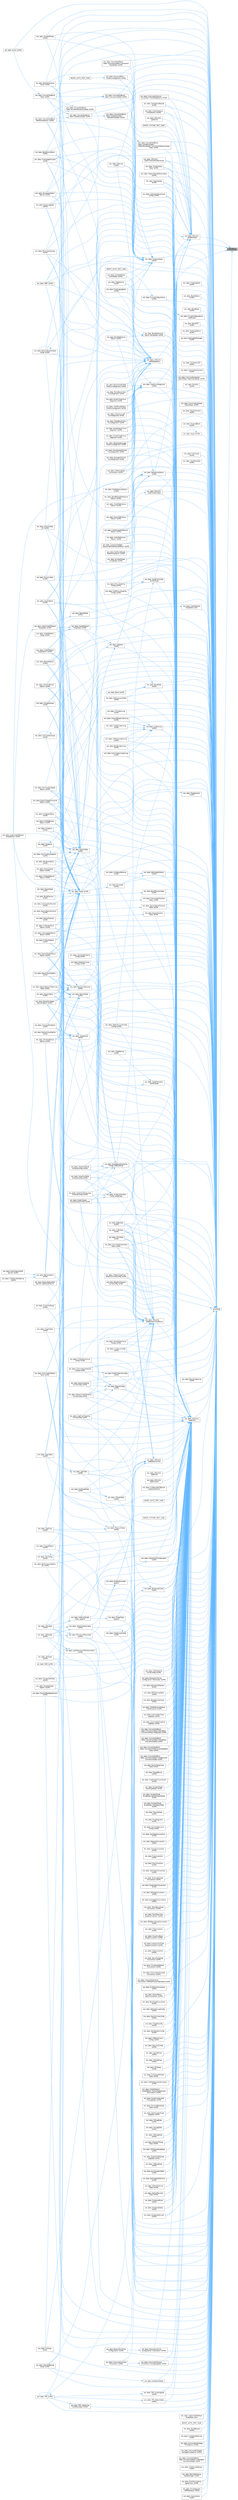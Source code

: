 digraph "allocString"
{
 // INTERACTIVE_SVG=YES
 // LATEX_PDF_SIZE
  bgcolor="transparent";
  edge [fontname=Helvetica,fontsize=10,labelfontname=Helvetica,labelfontsize=10];
  node [fontname=Helvetica,fontsize=10,shape=box,height=0.2,width=0.4];
  rankdir="RL";
  Node1 [label="allocString",height=0.2,width=0.4,color="gray40", fillcolor="grey60", style="filled", fontcolor="black",tooltip=" "];
  Node1 -> Node2 [dir="back",color="steelblue1",style="solid"];
  Node2 [label="ore::data::XMLUtils\l::addAttribute",height=0.2,width=0.4,color="grey40", fillcolor="white", style="filled",URL="$classore_1_1data_1_1_x_m_l_utils.html#a226c81c31def2ba2c853ca803d1fafc5",tooltip=" "];
  Node2 -> Node3 [dir="back",color="steelblue1",style="solid"];
  Node3 [label="ore::data::XMLUtils\l::addChild",height=0.2,width=0.4,color="grey40", fillcolor="white", style="filled",URL="$classore_1_1data_1_1_x_m_l_utils.html#a9e10482e350b19ddae339e3007687039",tooltip=" "];
  Node2 -> Node4 [dir="back",color="steelblue1",style="solid"];
  Node4 [label="ore::data::XMLUtils\l::addChildrenWithAttributes",height=0.2,width=0.4,color="grey40", fillcolor="white", style="filled",URL="$classore_1_1data_1_1_x_m_l_utils.html#acafd1f3fcf62d6a8b32c91981593a9f1",tooltip=" "];
  Node2 -> Node5 [dir="back",color="steelblue1",style="solid"];
  Node5 [label="ore::data::InflationModel\lData::append",height=0.2,width=0.4,color="grey40", fillcolor="white", style="filled",URL="$classore_1_1data_1_1_inflation_model_data.html#a142749c237026791397217f5d7385c6e",tooltip="Method used by toXML in derived classes to add the members here to a node."];
  Node5 -> Node6 [dir="back",color="steelblue1",style="solid"];
  Node6 [label="ore::data::InfDkData\l::toXML",height=0.2,width=0.4,color="grey40", fillcolor="white", style="filled",URL="$classore_1_1data_1_1_inf_dk_data.html#a7efefb9270d6c4933e4c96de0771f17a",tooltip=" "];
  Node5 -> Node7 [dir="back",color="steelblue1",style="solid"];
  Node7 [label="ore::data::InfJyData\l::toXML",height=0.2,width=0.4,color="grey40", fillcolor="white", style="filled",URL="$classore_1_1data_1_1_inf_jy_data.html#a7efefb9270d6c4933e4c96de0771f17a",tooltip=" "];
  Node2 -> Node8 [dir="back",color="steelblue1",style="solid"];
  Node8 [label="BOOST_FIXTURE_TEST_CASE",height=0.2,width=0.4,color="grey40", fillcolor="white", style="filled",URL="$xmlmanipulation_8cpp.html#a1812b894cf2f3dfdcd5257cc0ccfc4d0",tooltip=" "];
  Node2 -> Node9 [dir="back",color="steelblue1",style="solid"];
  Node9 [label="ore::data::ReferenceDatum\l::toXML",height=0.2,width=0.4,color="grey40", fillcolor="white", style="filled",URL="$classore_1_1data_1_1_reference_datum.html#a98c77e5a9e18de0cd031a56f97459774",tooltip=" "];
  Node9 -> Node10 [dir="back",color="steelblue1",style="solid"];
  Node10 [label="ore::data::CboReferenceDatum\l::toXML",height=0.2,width=0.4,color="grey40", fillcolor="white", style="filled",URL="$classore_1_1data_1_1_cbo_reference_datum.html#a98c77e5a9e18de0cd031a56f97459774",tooltip=" "];
  Node9 -> Node11 [dir="back",color="steelblue1",style="solid"];
  Node11 [label="ore::data::ConvertibleBond\lReferenceDatum::toXML",height=0.2,width=0.4,color="grey40", fillcolor="white", style="filled",URL="$classore_1_1data_1_1_convertible_bond_reference_datum.html#a98c77e5a9e18de0cd031a56f97459774",tooltip=" "];
  Node9 -> Node12 [dir="back",color="steelblue1",style="solid"];
  Node12 [label="ore::data::BondReference\lDatum::toXML",height=0.2,width=0.4,color="grey40", fillcolor="white", style="filled",URL="$classore_1_1data_1_1_bond_reference_datum.html#a98c77e5a9e18de0cd031a56f97459774",tooltip=" "];
  Node9 -> Node13 [dir="back",color="steelblue1",style="solid"];
  Node13 [label="ore::data::CreditIndexReference\lDatum::toXML",height=0.2,width=0.4,color="grey40", fillcolor="white", style="filled",URL="$classore_1_1data_1_1_credit_index_reference_datum.html#a98c77e5a9e18de0cd031a56f97459774",tooltip=" "];
  Node9 -> Node14 [dir="back",color="steelblue1",style="solid"];
  Node14 [label="ore::data::IndexReference\lDatum::toXML",height=0.2,width=0.4,color="grey40", fillcolor="white", style="filled",URL="$classore_1_1data_1_1_index_reference_datum.html#a98c77e5a9e18de0cd031a56f97459774",tooltip=" "];
  Node9 -> Node15 [dir="back",color="steelblue1",style="solid"];
  Node15 [label="ore::data::CurrencyHedged\lEquityIndexReferenceDatum::toXML",height=0.2,width=0.4,color="grey40", fillcolor="white", style="filled",URL="$classore_1_1data_1_1_currency_hedged_equity_index_reference_datum.html#a98c77e5a9e18de0cd031a56f97459774",tooltip=" "];
  Node9 -> Node16 [dir="back",color="steelblue1",style="solid"];
  Node16 [label="ore::data::PortfolioBasket\lReferenceDatum::toXML",height=0.2,width=0.4,color="grey40", fillcolor="white", style="filled",URL="$classore_1_1data_1_1_portfolio_basket_reference_datum.html#a98c77e5a9e18de0cd031a56f97459774",tooltip=" "];
  Node9 -> Node17 [dir="back",color="steelblue1",style="solid"];
  Node17 [label="ore::data::CreditReference\lDatum::toXML",height=0.2,width=0.4,color="grey40", fillcolor="white", style="filled",URL="$classore_1_1data_1_1_credit_reference_datum.html#a98c77e5a9e18de0cd031a56f97459774",tooltip=" "];
  Node9 -> Node18 [dir="back",color="steelblue1",style="solid"];
  Node18 [label="ore::data::EquityReference\lDatum::toXML",height=0.2,width=0.4,color="grey40", fillcolor="white", style="filled",URL="$classore_1_1data_1_1_equity_reference_datum.html#a98c77e5a9e18de0cd031a56f97459774",tooltip=" "];
  Node9 -> Node19 [dir="back",color="steelblue1",style="solid"];
  Node19 [label="ore::data::BondBasketReference\lDatum::toXML",height=0.2,width=0.4,color="grey40", fillcolor="white", style="filled",URL="$classore_1_1data_1_1_bond_basket_reference_datum.html#a98c77e5a9e18de0cd031a56f97459774",tooltip=" "];
  Node2 -> Node20 [dir="back",color="steelblue1",style="solid"];
  Node20 [label="ore::data::ScriptLibrary\lData::toXML",height=0.2,width=0.4,color="grey40", fillcolor="white", style="filled",URL="$classore_1_1data_1_1_script_library_data.html#a98c77e5a9e18de0cd031a56f97459774",tooltip=" "];
  Node2 -> Node21 [dir="back",color="steelblue1",style="solid"];
  Node21 [label="ore::data::ScriptedTrade\l::toXML",height=0.2,width=0.4,color="grey40", fillcolor="white", style="filled",URL="$classore_1_1data_1_1_scripted_trade.html#a98c77e5a9e18de0cd031a56f97459774",tooltip=" "];
  Node2 -> Node22 [dir="back",color="steelblue1",style="solid"];
  Node22 [label="ore::data::CommoditySchwartz\lData::toXML",height=0.2,width=0.4,color="grey40", fillcolor="white", style="filled",URL="$classore_1_1data_1_1_commodity_schwartz_data.html#a7963e54dd2afe712b214bdf73bb35ecf",tooltip=" "];
  Node2 -> Node23 [dir="back",color="steelblue1",style="solid"];
  Node23 [label="ore::data::EqBsData\l::toXML",height=0.2,width=0.4,color="grey40", fillcolor="white", style="filled",URL="$classore_1_1data_1_1_eq_bs_data.html#a7963e54dd2afe712b214bdf73bb35ecf",tooltip=" "];
  Node2 -> Node24 [dir="back",color="steelblue1",style="solid"];
  Node24 [label="ore::data::FxBsData\l::toXML",height=0.2,width=0.4,color="grey40", fillcolor="white", style="filled",URL="$classore_1_1data_1_1_fx_bs_data.html#a7963e54dd2afe712b214bdf73bb35ecf",tooltip=" "];
  Node2 -> Node25 [dir="back",color="steelblue1",style="solid"];
  Node25 [label="ore::data::CommodityFuture\lConvention::ProhibitedExpiry::toXML",height=0.2,width=0.4,color="grey40", fillcolor="white", style="filled",URL="$classore_1_1data_1_1_commodity_future_convention_1_1_prohibited_expiry.html#a7efefb9270d6c4933e4c96de0771f17a",tooltip=" "];
  Node2 -> Node26 [dir="back",color="steelblue1",style="solid"];
  Node26 [label="ore::data::DefaultCurveConfig\l::Config::toXML",height=0.2,width=0.4,color="grey40", fillcolor="white", style="filled",URL="$classore_1_1data_1_1_default_curve_config_1_1_config.html#a7efefb9270d6c4933e4c96de0771f17a",tooltip=" "];
  Node2 -> Node27 [dir="back",color="steelblue1",style="solid"];
  Node27 [label="ore::data::YieldCurveSegment\l::toXML",height=0.2,width=0.4,color="grey40", fillcolor="white", style="filled",URL="$classore_1_1data_1_1_yield_curve_segment.html#a7efefb9270d6c4933e4c96de0771f17a",tooltip=" "];
  Node27 -> Node28 [dir="back",color="steelblue1",style="solid"];
  Node28 [label="ore::data::DirectYieldCurve\lSegment::toXML",height=0.2,width=0.4,color="grey40", fillcolor="white", style="filled",URL="$classore_1_1data_1_1_direct_yield_curve_segment.html#a7efefb9270d6c4933e4c96de0771f17a",tooltip=" "];
  Node27 -> Node29 [dir="back",color="steelblue1",style="solid"];
  Node29 [label="ore::data::SimpleYieldCurve\lSegment::toXML",height=0.2,width=0.4,color="grey40", fillcolor="white", style="filled",URL="$classore_1_1data_1_1_simple_yield_curve_segment.html#a7efefb9270d6c4933e4c96de0771f17a",tooltip=" "];
  Node27 -> Node30 [dir="back",color="steelblue1",style="solid"];
  Node30 [label="ore::data::AverageOISYield\lCurveSegment::toXML",height=0.2,width=0.4,color="grey40", fillcolor="white", style="filled",URL="$classore_1_1data_1_1_average_o_i_s_yield_curve_segment.html#a7efefb9270d6c4933e4c96de0771f17a",tooltip=" "];
  Node27 -> Node31 [dir="back",color="steelblue1",style="solid"];
  Node31 [label="ore::data::TenorBasisYield\lCurveSegment::toXML",height=0.2,width=0.4,color="grey40", fillcolor="white", style="filled",URL="$classore_1_1data_1_1_tenor_basis_yield_curve_segment.html#a7efefb9270d6c4933e4c96de0771f17a",tooltip=" "];
  Node27 -> Node32 [dir="back",color="steelblue1",style="solid"];
  Node32 [label="ore::data::CrossCcyYield\lCurveSegment::toXML",height=0.2,width=0.4,color="grey40", fillcolor="white", style="filled",URL="$classore_1_1data_1_1_cross_ccy_yield_curve_segment.html#a7efefb9270d6c4933e4c96de0771f17a",tooltip=" "];
  Node27 -> Node33 [dir="back",color="steelblue1",style="solid"];
  Node33 [label="ore::data::ZeroSpreadedYield\lCurveSegment::toXML",height=0.2,width=0.4,color="grey40", fillcolor="white", style="filled",URL="$classore_1_1data_1_1_zero_spreaded_yield_curve_segment.html#a7efefb9270d6c4933e4c96de0771f17a",tooltip=" "];
  Node27 -> Node34 [dir="back",color="steelblue1",style="solid"];
  Node34 [label="ore::data::WeightedAverage\lYieldCurveSegment::toXML",height=0.2,width=0.4,color="grey40", fillcolor="white", style="filled",URL="$classore_1_1data_1_1_weighted_average_yield_curve_segment.html#a7efefb9270d6c4933e4c96de0771f17a",tooltip=" "];
  Node27 -> Node35 [dir="back",color="steelblue1",style="solid"];
  Node35 [label="ore::data::YieldPlusDefault\lYieldCurveSegment::toXML",height=0.2,width=0.4,color="grey40", fillcolor="white", style="filled",URL="$classore_1_1data_1_1_yield_plus_default_yield_curve_segment.html#a7efefb9270d6c4933e4c96de0771f17a",tooltip=" "];
  Node27 -> Node36 [dir="back",color="steelblue1",style="solid"];
  Node36 [label="ore::data::DiscountRatio\lYieldCurveSegment::toXML",height=0.2,width=0.4,color="grey40", fillcolor="white", style="filled",URL="$classore_1_1data_1_1_discount_ratio_yield_curve_segment.html#a7efefb9270d6c4933e4c96de0771f17a",tooltip=" "];
  Node36 -> Node37 [dir="back",color="steelblue1",style="solid"];
  Node37 [label="BOOST_AUTO_TEST_CASE",height=0.2,width=0.4,color="grey40", fillcolor="white", style="filled",URL="$test_2curveconfig_8cpp.html#ade3158f2c130b472f310e1c6f359d790",tooltip=" "];
  Node27 -> Node38 [dir="back",color="steelblue1",style="solid"];
  Node38 [label="ore::data::FittedBondYield\lCurveSegment::toXML",height=0.2,width=0.4,color="grey40", fillcolor="white", style="filled",URL="$classore_1_1data_1_1_fitted_bond_yield_curve_segment.html#a7efefb9270d6c4933e4c96de0771f17a",tooltip=" "];
  Node27 -> Node39 [dir="back",color="steelblue1",style="solid"];
  Node39 [label="ore::data::IborFallbackCurve\lSegment::toXML",height=0.2,width=0.4,color="grey40", fillcolor="white", style="filled",URL="$classore_1_1data_1_1_ibor_fallback_curve_segment.html#a7efefb9270d6c4933e4c96de0771f17a",tooltip=" "];
  Node27 -> Node40 [dir="back",color="steelblue1",style="solid"];
  Node40 [label="ore::data::BondYieldShifted\lYieldCurveSegment::toXML",height=0.2,width=0.4,color="grey40", fillcolor="white", style="filled",URL="$classore_1_1data_1_1_bond_yield_shifted_yield_curve_segment.html#a7efefb9270d6c4933e4c96de0771f17a",tooltip=" "];
  Node2 -> Node36 [dir="back",color="steelblue1",style="solid"];
  Node2 -> Node41 [dir="back",color="steelblue1",style="solid"];
  Node41 [label="ore::data::TodaysMarketParameters\l::toXML",height=0.2,width=0.4,color="grey40", fillcolor="white", style="filled",URL="$classore_1_1data_1_1_todays_market_parameters.html#a7efefb9270d6c4933e4c96de0771f17a",tooltip=" "];
  Node2 -> Node42 [dir="back",color="steelblue1",style="solid"];
  Node42 [label="ore::data::CalibrationBasket\l::toXML",height=0.2,width=0.4,color="grey40", fillcolor="white", style="filled",URL="$classore_1_1data_1_1_calibration_basket.html#a7efefb9270d6c4933e4c96de0771f17a",tooltip=" "];
  Node2 -> Node43 [dir="back",color="steelblue1",style="solid"];
  Node43 [label="ore::data::CalibrationConfiguration\l::toXML",height=0.2,width=0.4,color="grey40", fillcolor="white", style="filled",URL="$classore_1_1data_1_1_calibration_configuration.html#a7efefb9270d6c4933e4c96de0771f17a",tooltip=" "];
  Node43 -> Node7 [dir="back",color="steelblue1",style="solid"];
  Node2 -> Node44 [dir="back",color="steelblue1",style="solid"];
  Node44 [label="ore::data::CrCirData\l::toXML",height=0.2,width=0.4,color="grey40", fillcolor="white", style="filled",URL="$classore_1_1data_1_1_cr_cir_data.html#a7efefb9270d6c4933e4c96de0771f17a",tooltip=" "];
  Node2 -> Node45 [dir="back",color="steelblue1",style="solid"];
  Node45 [label="ore::data::CrLgmData\l::toXML",height=0.2,width=0.4,color="grey40", fillcolor="white", style="filled",URL="$classore_1_1data_1_1_cr_lgm_data.html#a7efefb9270d6c4933e4c96de0771f17a",tooltip=" "];
  Node2 -> Node46 [dir="back",color="steelblue1",style="solid"];
  Node46 [label="ore::data::Instantaneous\lCorrelations::toXML",height=0.2,width=0.4,color="grey40", fillcolor="white", style="filled",URL="$classore_1_1data_1_1_instantaneous_correlations.html#a7efefb9270d6c4933e4c96de0771f17a",tooltip="Write class members to XML."];
  Node2 -> Node47 [dir="back",color="steelblue1",style="solid"];
  Node47 [label="ore::data::IrLgmData\l::toXML",height=0.2,width=0.4,color="grey40", fillcolor="white", style="filled",URL="$classore_1_1data_1_1_ir_lgm_data.html#a7efefb9270d6c4933e4c96de0771f17a",tooltip=" "];
  Node2 -> Node48 [dir="back",color="steelblue1",style="solid"];
  Node48 [label="ore::data::EngineData\l::toXML",height=0.2,width=0.4,color="grey40", fillcolor="white", style="filled",URL="$classore_1_1data_1_1_engine_data.html#a7efefb9270d6c4933e4c96de0771f17a",tooltip=" "];
  Node2 -> Node49 [dir="back",color="steelblue1",style="solid"];
  Node49 [label="ore::data::TaRF::toXML",height=0.2,width=0.4,color="grey40", fillcolor="white", style="filled",URL="$classore_1_1data_1_1_ta_r_f.html#a7efefb9270d6c4933e4c96de0771f17a",tooltip=" "];
  Node2 -> Node50 [dir="back",color="steelblue1",style="solid"];
  Node50 [label="ore::data::Trade::toXML",height=0.2,width=0.4,color="grey40", fillcolor="white", style="filled",URL="$classore_1_1data_1_1_trade.html#a7efefb9270d6c4933e4c96de0771f17a",tooltip=" "];
  Node50 -> Node51 [dir="back",color="steelblue1",style="solid"];
  Node51 [label="ore::data::BalanceGuaranteed\lSwap::toXML",height=0.2,width=0.4,color="grey40", fillcolor="white", style="filled",URL="$classore_1_1data_1_1_balance_guaranteed_swap.html#a98c77e5a9e18de0cd031a56f97459774",tooltip=" "];
  Node51 -> Node51 [dir="back",color="steelblue1",style="solid"];
  Node50 -> Node52 [dir="back",color="steelblue1",style="solid"];
  Node52 [label="ore::data::BarrierOption\l::toXML",height=0.2,width=0.4,color="grey40", fillcolor="white", style="filled",URL="$classore_1_1data_1_1_barrier_option.html#a98c77e5a9e18de0cd031a56f97459774",tooltip=" "];
  Node52 -> Node53 [dir="back",color="steelblue1",style="solid"];
  Node53 [label="ore::data::FxOptionWithBarrier\l::toXML",height=0.2,width=0.4,color="grey40", fillcolor="white", style="filled",URL="$classore_1_1data_1_1_fx_option_with_barrier.html#a5c10f5bd7e0435a01713935a199ad5ff",tooltip=" "];
  Node52 -> Node54 [dir="back",color="steelblue1",style="solid"];
  Node54 [label="ore::data::EquityOptionWith\lBarrier::toXML",height=0.2,width=0.4,color="grey40", fillcolor="white", style="filled",URL="$classore_1_1data_1_1_equity_option_with_barrier.html#a5c10f5bd7e0435a01713935a199ad5ff",tooltip=" "];
  Node50 -> Node55 [dir="back",color="steelblue1",style="solid"];
  Node55 [label="ore::data::CallableSwap\l::toXML",height=0.2,width=0.4,color="grey40", fillcolor="white", style="filled",URL="$classore_1_1data_1_1_callable_swap.html#a98c77e5a9e18de0cd031a56f97459774",tooltip=" "];
  Node50 -> Node56 [dir="back",color="steelblue1",style="solid"];
  Node56 [label="ore::data::CliquetOption\l::toXML",height=0.2,width=0.4,color="grey40", fillcolor="white", style="filled",URL="$classore_1_1data_1_1_cliquet_option.html#a98c77e5a9e18de0cd031a56f97459774",tooltip=" "];
  Node50 -> Node57 [dir="back",color="steelblue1",style="solid"];
  Node57 [label="ore::data::CommodityOption\lStrip::toXML",height=0.2,width=0.4,color="grey40", fillcolor="white", style="filled",URL="$classore_1_1data_1_1_commodity_option_strip.html#a98c77e5a9e18de0cd031a56f97459774",tooltip=" "];
  Node50 -> Node58 [dir="back",color="steelblue1",style="solid"];
  Node58 [label="ore::data::CommoditySwap\l::toXML",height=0.2,width=0.4,color="grey40", fillcolor="white", style="filled",URL="$classore_1_1data_1_1_commodity_swap.html#a98c77e5a9e18de0cd031a56f97459774",tooltip=" "];
  Node58 -> Node58 [dir="back",color="steelblue1",style="solid"];
  Node50 -> Node59 [dir="back",color="steelblue1",style="solid"];
  Node59 [label="ore::data::CommoditySwaption\l::toXML",height=0.2,width=0.4,color="grey40", fillcolor="white", style="filled",URL="$classore_1_1data_1_1_commodity_swaption.html#a98c77e5a9e18de0cd031a56f97459774",tooltip=" "];
  Node59 -> Node59 [dir="back",color="steelblue1",style="solid"];
  Node50 -> Node60 [dir="back",color="steelblue1",style="solid"];
  Node60 [label="ore::data::FailedTrade\l::toXML",height=0.2,width=0.4,color="grey40", fillcolor="white", style="filled",URL="$classore_1_1data_1_1_failed_trade.html#a98c77e5a9e18de0cd031a56f97459774",tooltip=" "];
  Node50 -> Node61 [dir="back",color="steelblue1",style="solid"];
  Node61 [label="ore::data::FlexiSwap\l::toXML",height=0.2,width=0.4,color="grey40", fillcolor="white", style="filled",URL="$classore_1_1data_1_1_flexi_swap.html#a98c77e5a9e18de0cd031a56f97459774",tooltip=" "];
  Node61 -> Node61 [dir="back",color="steelblue1",style="solid"];
  Node50 -> Node62 [dir="back",color="steelblue1",style="solid"];
  Node62 [label="ore::data::IndexCreditDefault\lSwapOption::toXML",height=0.2,width=0.4,color="grey40", fillcolor="white", style="filled",URL="$classore_1_1data_1_1_index_credit_default_swap_option.html#a98c77e5a9e18de0cd031a56f97459774",tooltip=" "];
  Node50 -> Node21 [dir="back",color="steelblue1",style="solid"];
  Node50 -> Node63 [dir="back",color="steelblue1",style="solid"];
  Node63 [label="ore::data::VarSwap\l::toXML",height=0.2,width=0.4,color="grey40", fillcolor="white", style="filled",URL="$classore_1_1data_1_1_var_swap.html#a98c77e5a9e18de0cd031a56f97459774",tooltip=" "];
  Node50 -> Node64 [dir="back",color="steelblue1",style="solid"];
  Node64 [label="ore::data::Accumulator\l::toXML",height=0.2,width=0.4,color="grey40", fillcolor="white", style="filled",URL="$classore_1_1data_1_1_accumulator.html#a7efefb9270d6c4933e4c96de0771f17a",tooltip=" "];
  Node50 -> Node65 [dir="back",color="steelblue1",style="solid"];
  Node65 [label="ore::data::AsianOption\l::toXML",height=0.2,width=0.4,color="grey40", fillcolor="white", style="filled",URL="$classore_1_1data_1_1_asian_option.html#a7efefb9270d6c4933e4c96de0771f17a",tooltip=" "];
  Node50 -> Node66 [dir="back",color="steelblue1",style="solid"];
  Node66 [label="ore::data::Autocallable\l_01::toXML",height=0.2,width=0.4,color="grey40", fillcolor="white", style="filled",URL="$classore_1_1data_1_1_autocallable__01.html#a7efefb9270d6c4933e4c96de0771f17a",tooltip=" "];
  Node50 -> Node67 [dir="back",color="steelblue1",style="solid"];
  Node67 [label="ore::data::BasketOption\l::toXML",height=0.2,width=0.4,color="grey40", fillcolor="white", style="filled",URL="$classore_1_1data_1_1_basket_option.html#a7efefb9270d6c4933e4c96de0771f17a",tooltip=" "];
  Node50 -> Node68 [dir="back",color="steelblue1",style="solid"];
  Node68 [label="ore::data::BasketVariance\lSwap::toXML",height=0.2,width=0.4,color="grey40", fillcolor="white", style="filled",URL="$classore_1_1data_1_1_basket_variance_swap.html#a7efefb9270d6c4933e4c96de0771f17a",tooltip=" "];
  Node50 -> Node69 [dir="back",color="steelblue1",style="solid"];
  Node69 [label="ore::data::BestEntryOption\l::toXML",height=0.2,width=0.4,color="grey40", fillcolor="white", style="filled",URL="$classore_1_1data_1_1_best_entry_option.html#a7efefb9270d6c4933e4c96de0771f17a",tooltip=" "];
  Node50 -> Node70 [dir="back",color="steelblue1",style="solid"];
  Node70 [label="ore::data::BondPosition\l::toXML",height=0.2,width=0.4,color="grey40", fillcolor="white", style="filled",URL="$classore_1_1data_1_1_bond_position.html#a7efefb9270d6c4933e4c96de0771f17a",tooltip=" "];
  Node50 -> Node71 [dir="back",color="steelblue1",style="solid"];
  Node71 [label="ore::data::CapFloor\l::toXML",height=0.2,width=0.4,color="grey40", fillcolor="white", style="filled",URL="$classore_1_1data_1_1_cap_floor.html#a7efefb9270d6c4933e4c96de0771f17a",tooltip=" "];
  Node50 -> Node72 [dir="back",color="steelblue1",style="solid"];
  Node72 [label="ore::data::CBO::toXML",height=0.2,width=0.4,color="grey40", fillcolor="white", style="filled",URL="$classore_1_1data_1_1_c_b_o.html#a7efefb9270d6c4933e4c96de0771f17a",tooltip=" "];
  Node50 -> Node73 [dir="back",color="steelblue1",style="solid"];
  Node73 [label="ore::data::CommodityDigital\lOption::toXML",height=0.2,width=0.4,color="grey40", fillcolor="white", style="filled",URL="$classore_1_1data_1_1_commodity_digital_option.html#a7efefb9270d6c4933e4c96de0771f17a",tooltip=" "];
  Node50 -> Node74 [dir="back",color="steelblue1",style="solid"];
  Node74 [label="ore::data::CommodityOption\l::toXML",height=0.2,width=0.4,color="grey40", fillcolor="white", style="filled",URL="$classore_1_1data_1_1_commodity_option.html#a7efefb9270d6c4933e4c96de0771f17a",tooltip=" "];
  Node50 -> Node75 [dir="back",color="steelblue1",style="solid"];
  Node75 [label="ore::data::CommodityPosition\l::toXML",height=0.2,width=0.4,color="grey40", fillcolor="white", style="filled",URL="$classore_1_1data_1_1_commodity_position.html#a7efefb9270d6c4933e4c96de0771f17a",tooltip=" "];
  Node50 -> Node76 [dir="back",color="steelblue1",style="solid"];
  Node76 [label="ore::data::CompositeTrade\l::toXML",height=0.2,width=0.4,color="grey40", fillcolor="white", style="filled",URL="$classore_1_1data_1_1_composite_trade.html#a7efefb9270d6c4933e4c96de0771f17a",tooltip=" "];
  Node50 -> Node77 [dir="back",color="steelblue1",style="solid"];
  Node77 [label="ore::data::CreditDefault\lSwapOption::toXML",height=0.2,width=0.4,color="grey40", fillcolor="white", style="filled",URL="$classore_1_1data_1_1_credit_default_swap_option.html#a7efefb9270d6c4933e4c96de0771f17a",tooltip=" "];
  Node50 -> Node78 [dir="back",color="steelblue1",style="solid"];
  Node78 [label="ore::data::DoubleDigital\lOption::toXML",height=0.2,width=0.4,color="grey40", fillcolor="white", style="filled",URL="$classore_1_1data_1_1_double_digital_option.html#a7efefb9270d6c4933e4c96de0771f17a",tooltip=" "];
  Node50 -> Node79 [dir="back",color="steelblue1",style="solid"];
  Node79 [label="ore::data::EquityDigital\lOption::toXML",height=0.2,width=0.4,color="grey40", fillcolor="white", style="filled",URL="$classore_1_1data_1_1_equity_digital_option.html#a7efefb9270d6c4933e4c96de0771f17a",tooltip=" "];
  Node50 -> Node80 [dir="back",color="steelblue1",style="solid"];
  Node80 [label="ore::data::EquityDoubleTouch\lOption::toXML",height=0.2,width=0.4,color="grey40", fillcolor="white", style="filled",URL="$classore_1_1data_1_1_equity_double_touch_option.html#a7efefb9270d6c4933e4c96de0771f17a",tooltip=" "];
  Node50 -> Node81 [dir="back",color="steelblue1",style="solid"];
  Node81 [label="ore::data::EquityEuropean\lBarrierOption::toXML",height=0.2,width=0.4,color="grey40", fillcolor="white", style="filled",URL="$classore_1_1data_1_1_equity_european_barrier_option.html#a7efefb9270d6c4933e4c96de0771f17a",tooltip=" "];
  Node50 -> Node82 [dir="back",color="steelblue1",style="solid"];
  Node82 [label="ore::data::EquityFutureOption\l::toXML",height=0.2,width=0.4,color="grey40", fillcolor="white", style="filled",URL="$classore_1_1data_1_1_equity_future_option.html#a7efefb9270d6c4933e4c96de0771f17a",tooltip=" "];
  Node50 -> Node83 [dir="back",color="steelblue1",style="solid"];
  Node83 [label="ore::data::EquityOption\l::toXML",height=0.2,width=0.4,color="grey40", fillcolor="white", style="filled",URL="$classore_1_1data_1_1_equity_option.html#a7efefb9270d6c4933e4c96de0771f17a",tooltip=" "];
  Node50 -> Node84 [dir="back",color="steelblue1",style="solid"];
  Node84 [label="ore::data::EquityOptionPosition\l::toXML",height=0.2,width=0.4,color="grey40", fillcolor="white", style="filled",URL="$classore_1_1data_1_1_equity_option_position.html#a7efefb9270d6c4933e4c96de0771f17a",tooltip=" "];
  Node50 -> Node85 [dir="back",color="steelblue1",style="solid"];
  Node85 [label="ore::data::EquityOutperformance\lOption::toXML",height=0.2,width=0.4,color="grey40", fillcolor="white", style="filled",URL="$classore_1_1data_1_1_equity_outperformance_option.html#a7efefb9270d6c4933e4c96de0771f17a",tooltip=" "];
  Node50 -> Node86 [dir="back",color="steelblue1",style="solid"];
  Node86 [label="ore::data::EquityPosition\l::toXML",height=0.2,width=0.4,color="grey40", fillcolor="white", style="filled",URL="$classore_1_1data_1_1_equity_position.html#a7efefb9270d6c4933e4c96de0771f17a",tooltip=" "];
  Node50 -> Node87 [dir="back",color="steelblue1",style="solid"];
  Node87 [label="ore::data::EquityTouchOption\l::toXML",height=0.2,width=0.4,color="grey40", fillcolor="white", style="filled",URL="$classore_1_1data_1_1_equity_touch_option.html#a7efefb9270d6c4933e4c96de0771f17a",tooltip=" "];
  Node50 -> Node88 [dir="back",color="steelblue1",style="solid"];
  Node88 [label="ore::data::EuropeanOption\lBarrier::toXML",height=0.2,width=0.4,color="grey40", fillcolor="white", style="filled",URL="$classore_1_1data_1_1_european_option_barrier.html#a7efefb9270d6c4933e4c96de0771f17a",tooltip=" "];
  Node50 -> Node89 [dir="back",color="steelblue1",style="solid"];
  Node89 [label="ore::data::ForwardRateAgreement\l::toXML",height=0.2,width=0.4,color="grey40", fillcolor="white", style="filled",URL="$classore_1_1data_1_1_forward_rate_agreement.html#a7efefb9270d6c4933e4c96de0771f17a",tooltip=" "];
  Node50 -> Node90 [dir="back",color="steelblue1",style="solid"];
  Node90 [label="ore::data::FxAverageForward\l::toXML",height=0.2,width=0.4,color="grey40", fillcolor="white", style="filled",URL="$classore_1_1data_1_1_fx_average_forward.html#a7efefb9270d6c4933e4c96de0771f17a",tooltip=" "];
  Node50 -> Node91 [dir="back",color="steelblue1",style="solid"];
  Node91 [label="ore::data::FxDigitalBarrier\lOption::toXML",height=0.2,width=0.4,color="grey40", fillcolor="white", style="filled",URL="$classore_1_1data_1_1_fx_digital_barrier_option.html#a7efefb9270d6c4933e4c96de0771f17a",tooltip=" "];
  Node50 -> Node92 [dir="back",color="steelblue1",style="solid"];
  Node92 [label="ore::data::FxDigitalOption\l::toXML",height=0.2,width=0.4,color="grey40", fillcolor="white", style="filled",URL="$classore_1_1data_1_1_fx_digital_option.html#a7efefb9270d6c4933e4c96de0771f17a",tooltip=" "];
  Node50 -> Node93 [dir="back",color="steelblue1",style="solid"];
  Node93 [label="ore::data::FxDoubleTouch\lOption::toXML",height=0.2,width=0.4,color="grey40", fillcolor="white", style="filled",URL="$classore_1_1data_1_1_fx_double_touch_option.html#a7efefb9270d6c4933e4c96de0771f17a",tooltip=" "];
  Node50 -> Node94 [dir="back",color="steelblue1",style="solid"];
  Node94 [label="ore::data::FxEuropeanBarrier\lOption::toXML",height=0.2,width=0.4,color="grey40", fillcolor="white", style="filled",URL="$classore_1_1data_1_1_fx_european_barrier_option.html#a7efefb9270d6c4933e4c96de0771f17a",tooltip=" "];
  Node50 -> Node95 [dir="back",color="steelblue1",style="solid"];
  Node95 [label="ore::data::FxKIKOBarrier\lOption::toXML",height=0.2,width=0.4,color="grey40", fillcolor="white", style="filled",URL="$classore_1_1data_1_1_fx_k_i_k_o_barrier_option.html#a7efefb9270d6c4933e4c96de0771f17a",tooltip=" "];
  Node50 -> Node96 [dir="back",color="steelblue1",style="solid"];
  Node96 [label="ore::data::FxOption\l::toXML",height=0.2,width=0.4,color="grey40", fillcolor="white", style="filled",URL="$classore_1_1data_1_1_fx_option.html#a7efefb9270d6c4933e4c96de0771f17a",tooltip=" "];
  Node50 -> Node97 [dir="back",color="steelblue1",style="solid"];
  Node97 [label="ore::data::FxSwap::\ltoXML",height=0.2,width=0.4,color="grey40", fillcolor="white", style="filled",URL="$classore_1_1data_1_1_fx_swap.html#a7efefb9270d6c4933e4c96de0771f17a",tooltip=" "];
  Node50 -> Node98 [dir="back",color="steelblue1",style="solid"];
  Node98 [label="ore::data::FxTouchOption\l::toXML",height=0.2,width=0.4,color="grey40", fillcolor="white", style="filled",URL="$classore_1_1data_1_1_fx_touch_option.html#a7efefb9270d6c4933e4c96de0771f17a",tooltip=" "];
  Node50 -> Node99 [dir="back",color="steelblue1",style="solid"];
  Node99 [label="ore::data::GenericBarrier\lOption::toXML",height=0.2,width=0.4,color="grey40", fillcolor="white", style="filled",URL="$classore_1_1data_1_1_generic_barrier_option.html#a7efefb9270d6c4933e4c96de0771f17a",tooltip=" "];
  Node50 -> Node100 [dir="back",color="steelblue1",style="solid"];
  Node100 [label="ore::data::KnockOutSwap\l::toXML",height=0.2,width=0.4,color="grey40", fillcolor="white", style="filled",URL="$classore_1_1data_1_1_knock_out_swap.html#a7efefb9270d6c4933e4c96de0771f17a",tooltip=" "];
  Node50 -> Node101 [dir="back",color="steelblue1",style="solid"];
  Node101 [label="ore::data::PairwiseVarSwap\l::toXML",height=0.2,width=0.4,color="grey40", fillcolor="white", style="filled",URL="$classore_1_1data_1_1_pairwise_var_swap.html#a7efefb9270d6c4933e4c96de0771f17a",tooltip=" "];
  Node50 -> Node102 [dir="back",color="steelblue1",style="solid"];
  Node102 [label="ore::data::PerformanceOption\l_01::toXML",height=0.2,width=0.4,color="grey40", fillcolor="white", style="filled",URL="$classore_1_1data_1_1_performance_option__01.html#a7efefb9270d6c4933e4c96de0771f17a",tooltip=" "];
  Node50 -> Node103 [dir="back",color="steelblue1",style="solid"];
  Node103 [label="ore::data::RainbowOption\l::toXML",height=0.2,width=0.4,color="grey40", fillcolor="white", style="filled",URL="$classore_1_1data_1_1_rainbow_option.html#a7efefb9270d6c4933e4c96de0771f17a",tooltip=" "];
  Node50 -> Node104 [dir="back",color="steelblue1",style="solid"];
  Node104 [label="ore::data::Swaption\l::toXML",height=0.2,width=0.4,color="grey40", fillcolor="white", style="filled",URL="$classore_1_1data_1_1_swaption.html#a7efefb9270d6c4933e4c96de0771f17a",tooltip=" "];
  Node104 -> Node104 [dir="back",color="steelblue1",style="solid"];
  Node50 -> Node49 [dir="back",color="steelblue1",style="solid"];
  Node50 -> Node105 [dir="back",color="steelblue1",style="solid"];
  Node105 [label="ore::data::TRS::toXML",height=0.2,width=0.4,color="grey40", fillcolor="white", style="filled",URL="$classore_1_1data_1_1_t_r_s.html#a7efefb9270d6c4933e4c96de0771f17a",tooltip=" "];
  Node105 -> Node105 [dir="back",color="steelblue1",style="solid"];
  Node50 -> Node106 [dir="back",color="steelblue1",style="solid"];
  Node106 [label="ore::data::WindowBarrier\lOption::toXML",height=0.2,width=0.4,color="grey40", fillcolor="white", style="filled",URL="$classore_1_1data_1_1_window_barrier_option.html#a7efefb9270d6c4933e4c96de0771f17a",tooltip=" "];
  Node50 -> Node107 [dir="back",color="steelblue1",style="solid"];
  Node107 [label="ore::data::WorstOfBasket\lSwap::toXML",height=0.2,width=0.4,color="grey40", fillcolor="white", style="filled",URL="$classore_1_1data_1_1_worst_of_basket_swap.html#a7efefb9270d6c4933e4c96de0771f17a",tooltip=" "];
  Node2 -> Node108 [dir="back",color="steelblue1",style="solid"];
  Node108 [label="ore::data::CalendarAdjustment\lConfig::toXML",height=0.2,width=0.4,color="grey40", fillcolor="white", style="filled",URL="$classore_1_1data_1_1_calendar_adjustment_config.html#a7efefb9270d6c4933e4c96de0771f17a",tooltip=" "];
  Node2 -> Node109 [dir="back",color="steelblue1",style="solid"];
  Node109 [label="ore::data::VolatilityConfig\l::toXMLNode",height=0.2,width=0.4,color="grey40", fillcolor="white", style="filled",URL="$classore_1_1data_1_1_volatility_config.html#ac4517056339af1a2ae5b94c9df66b545",tooltip=" "];
  Node109 -> Node110 [dir="back",color="steelblue1",style="solid"];
  Node110 [label="ore::data::QuoteBasedVolatility\lConfig::toBaseNode",height=0.2,width=0.4,color="grey40", fillcolor="white", style="filled",URL="$classore_1_1data_1_1_quote_based_volatility_config.html#a887b346ad1d1be5da030606f708cd3f6",tooltip=" "];
  Node110 -> Node111 [dir="back",color="steelblue1",style="solid"];
  Node111 [label="ore::data::ConstantVolatility\lConfig::toXML",height=0.2,width=0.4,color="grey40", fillcolor="white", style="filled",URL="$classore_1_1data_1_1_constant_volatility_config.html#a98c77e5a9e18de0cd031a56f97459774",tooltip=" "];
  Node110 -> Node112 [dir="back",color="steelblue1",style="solid"];
  Node112 [label="ore::data::VolatilityCurve\lConfig::toXML",height=0.2,width=0.4,color="grey40", fillcolor="white", style="filled",URL="$classore_1_1data_1_1_volatility_curve_config.html#a98c77e5a9e18de0cd031a56f97459774",tooltip=" "];
  Node110 -> Node113 [dir="back",color="steelblue1",style="solid"];
  Node113 [label="ore::data::VolatilityStrike\lSurfaceConfig::toXML",height=0.2,width=0.4,color="grey40", fillcolor="white", style="filled",URL="$classore_1_1data_1_1_volatility_strike_surface_config.html#a98c77e5a9e18de0cd031a56f97459774",tooltip=" "];
  Node110 -> Node114 [dir="back",color="steelblue1",style="solid"];
  Node114 [label="ore::data::VolatilityDelta\lSurfaceConfig::toXML",height=0.2,width=0.4,color="grey40", fillcolor="white", style="filled",URL="$classore_1_1data_1_1_volatility_delta_surface_config.html#a98c77e5a9e18de0cd031a56f97459774",tooltip=" "];
  Node110 -> Node115 [dir="back",color="steelblue1",style="solid"];
  Node115 [label="ore::data::VolatilityMoneyness\lSurfaceConfig::toXML",height=0.2,width=0.4,color="grey40", fillcolor="white", style="filled",URL="$classore_1_1data_1_1_volatility_moneyness_surface_config.html#a98c77e5a9e18de0cd031a56f97459774",tooltip=" "];
  Node110 -> Node116 [dir="back",color="steelblue1",style="solid"];
  Node116 [label="ore::data::VolatilityApo\lFutureSurfaceConfig::toXML",height=0.2,width=0.4,color="grey40", fillcolor="white", style="filled",URL="$classore_1_1data_1_1_volatility_apo_future_surface_config.html#a98c77e5a9e18de0cd031a56f97459774",tooltip=" "];
  Node109 -> Node117 [dir="back",color="steelblue1",style="solid"];
  Node117 [label="ore::data::ProxyVolatility\lConfig::toXML",height=0.2,width=0.4,color="grey40", fillcolor="white", style="filled",URL="$classore_1_1data_1_1_proxy_volatility_config.html#a98c77e5a9e18de0cd031a56f97459774",tooltip=" "];
  Node109 -> Node118 [dir="back",color="steelblue1",style="solid"];
  Node118 [label="ore::data::CDSProxyVolatility\lConfig::toXML",height=0.2,width=0.4,color="grey40", fillcolor="white", style="filled",URL="$classore_1_1data_1_1_c_d_s_proxy_volatility_config.html#a98c77e5a9e18de0cd031a56f97459774",tooltip=" "];
  Node1 -> Node119 [dir="back",color="steelblue1",style="solid"];
  Node119 [label="ore::data::XMLUtils\l::addChildAsCdata",height=0.2,width=0.4,color="grey40", fillcolor="white", style="filled",URL="$classore_1_1data_1_1_x_m_l_utils.html#a4c3a396f554b539c274e9197a58b4964",tooltip=" "];
  Node119 -> Node120 [dir="back",color="steelblue1",style="solid"];
  Node120 [label="ore::data::ScriptedTrade\lScriptData::toXML",height=0.2,width=0.4,color="grey40", fillcolor="white", style="filled",URL="$classore_1_1data_1_1_scripted_trade_script_data.html#a98c77e5a9e18de0cd031a56f97459774",tooltip=" "];
  Node1 -> Node121 [dir="back",color="steelblue1",style="solid"];
  Node121 [label="allocNode",height=0.2,width=0.4,color="grey40", fillcolor="white", style="filled",URL="$classore_1_1data_1_1_x_m_l_document.html#a8717c517803f0df2e693e3cadefeafd7",tooltip="util functions that wrap rapidxml"];
  Node121 -> Node122 [dir="back",color="steelblue1",style="solid"];
  Node122 [label="ore::data::XMLUtils\l::addChild",height=0.2,width=0.4,color="grey40", fillcolor="white", style="filled",URL="$classore_1_1data_1_1_x_m_l_utils.html#aced1fd4bd35df3642d8022301744b138",tooltip=" "];
  Node122 -> Node123 [dir="back",color="steelblue1",style="solid"];
  Node123 [label="ore::data::XMLUtils\l::addChild",height=0.2,width=0.4,color="grey40", fillcolor="white", style="filled",URL="$classore_1_1data_1_1_x_m_l_utils.html#ac86caa663d2114349b8e0ad30c5cbcc0",tooltip=" "];
  Node122 -> Node119 [dir="back",color="steelblue1",style="solid"];
  Node122 -> Node124 [dir="back",color="steelblue1",style="solid"];
  Node124 [label="ore::data::XMLUtils\l::addChildren",height=0.2,width=0.4,color="grey40", fillcolor="white", style="filled",URL="$classore_1_1data_1_1_x_m_l_utils.html#a42900bf07011e1e06513ffca8d166bbd",tooltip=" "];
  Node122 -> Node4 [dir="back",color="steelblue1",style="solid"];
  Node122 -> Node125 [dir="back",color="steelblue1",style="solid"];
  Node125 [label="ore::data::XMLUtils\l::addGenericChild",height=0.2,width=0.4,color="grey40", fillcolor="white", style="filled",URL="$classore_1_1data_1_1_x_m_l_utils.html#a3c0d580430954d12326b1ececc09acdd",tooltip="Adds <Name>p1,p2,p3</Name>"];
  Node125 -> Node126 [dir="back",color="steelblue1",style="solid"];
  Node126 [label="ore::data::ModelData\l::append",height=0.2,width=0.4,color="grey40", fillcolor="white", style="filled",URL="$classore_1_1data_1_1_model_data.html#a56f70b63ec29971018bd69f3fee6cb43",tooltip="Method used by toXML in derived classes to add the members here to a node."];
  Node126 -> Node5 [dir="back",color="steelblue1",style="solid"];
  Node125 -> Node127 [dir="back",color="steelblue1",style="solid"];
  Node127 [label="ore::data::ModelParameter\l::append",height=0.2,width=0.4,color="grey40", fillcolor="white", style="filled",URL="$classore_1_1data_1_1_model_parameter.html#a56f70b63ec29971018bd69f3fee6cb43",tooltip="Method used by toXML in derived classes to add the members here to a node."];
  Node127 -> Node128 [dir="back",color="steelblue1",style="solid"];
  Node128 [label="ore::data::VolatilityParameter\l::toXML",height=0.2,width=0.4,color="grey40", fillcolor="white", style="filled",URL="$classore_1_1data_1_1_volatility_parameter.html#a7efefb9270d6c4933e4c96de0771f17a",tooltip=" "];
  Node128 -> Node6 [dir="back",color="steelblue1",style="solid"];
  Node128 -> Node7 [dir="back",color="steelblue1",style="solid"];
  Node127 -> Node129 [dir="back",color="steelblue1",style="solid"];
  Node129 [label="ore::data::ReversionParameter\l::toXML",height=0.2,width=0.4,color="grey40", fillcolor="white", style="filled",URL="$classore_1_1data_1_1_reversion_parameter.html#a7efefb9270d6c4933e4c96de0771f17a",tooltip=" "];
  Node129 -> Node6 [dir="back",color="steelblue1",style="solid"];
  Node129 -> Node7 [dir="back",color="steelblue1",style="solid"];
  Node125 -> Node22 [dir="back",color="steelblue1",style="solid"];
  Node125 -> Node23 [dir="back",color="steelblue1",style="solid"];
  Node125 -> Node24 [dir="back",color="steelblue1",style="solid"];
  Node125 -> Node44 [dir="back",color="steelblue1",style="solid"];
  Node125 -> Node130 [dir="back",color="steelblue1",style="solid"];
  Node130 [label="ore::data::HwModelData\l::toXML",height=0.2,width=0.4,color="grey40", fillcolor="white", style="filled",URL="$classore_1_1data_1_1_hw_model_data.html#a7efefb9270d6c4933e4c96de0771f17a",tooltip=" "];
  Node125 -> Node131 [dir="back",color="steelblue1",style="solid"];
  Node131 [label="ore::data::IrModelData\l::toXML",height=0.2,width=0.4,color="grey40", fillcolor="white", style="filled",URL="$classore_1_1data_1_1_ir_model_data.html#a7efefb9270d6c4933e4c96de0771f17a",tooltip=" "];
  Node131 -> Node130 [dir="back",color="steelblue1",style="solid"];
  Node131 -> Node132 [dir="back",color="steelblue1",style="solid"];
  Node132 [label="ore::data::LgmData\l::toXML",height=0.2,width=0.4,color="grey40", fillcolor="white", style="filled",URL="$classore_1_1data_1_1_lgm_data.html#a7efefb9270d6c4933e4c96de0771f17a",tooltip=" "];
  Node132 -> Node45 [dir="back",color="steelblue1",style="solid"];
  Node132 -> Node47 [dir="back",color="steelblue1",style="solid"];
  Node125 -> Node132 [dir="back",color="steelblue1",style="solid"];
  Node122 -> Node133 [dir="back",color="steelblue1",style="solid"];
  Node133 [label="ore::data::XMLUtils\l::addGenericChildAsList",height=0.2,width=0.4,color="grey40", fillcolor="white", style="filled",URL="$classore_1_1data_1_1_x_m_l_utils.html#a2ef0bac815571bbcdee4c53a33f8eefb",tooltip=" "];
  Node133 -> Node127 [dir="back",color="steelblue1",style="solid"];
  Node133 -> Node113 [dir="back",color="steelblue1",style="solid"];
  Node133 -> Node114 [dir="back",color="steelblue1",style="solid"];
  Node133 -> Node115 [dir="back",color="steelblue1",style="solid"];
  Node133 -> Node116 [dir="back",color="steelblue1",style="solid"];
  Node133 -> Node22 [dir="back",color="steelblue1",style="solid"];
  Node133 -> Node23 [dir="back",color="steelblue1",style="solid"];
  Node133 -> Node24 [dir="back",color="steelblue1",style="solid"];
  Node133 -> Node134 [dir="back",color="steelblue1",style="solid"];
  Node134 [label="ore::data::BaseCorrelation\lCurveConfig::toXML",height=0.2,width=0.4,color="grey40", fillcolor="white", style="filled",URL="$classore_1_1data_1_1_base_correlation_curve_config.html#a7efefb9270d6c4933e4c96de0771f17a",tooltip=" "];
  Node133 -> Node135 [dir="back",color="steelblue1",style="solid"];
  Node135 [label="ore::data::CapFloorVolatility\lCurveConfig::toXML",height=0.2,width=0.4,color="grey40", fillcolor="white", style="filled",URL="$classore_1_1data_1_1_cap_floor_volatility_curve_config.html#a7efefb9270d6c4933e4c96de0771f17a",tooltip=" "];
  Node133 -> Node136 [dir="back",color="steelblue1",style="solid"];
  Node136 [label="ore::data::CorrelationCurve\lConfig::toXML",height=0.2,width=0.4,color="grey40", fillcolor="white", style="filled",URL="$classore_1_1data_1_1_correlation_curve_config.html#a7efefb9270d6c4933e4c96de0771f17a",tooltip=" "];
  Node133 -> Node137 [dir="back",color="steelblue1",style="solid"];
  Node137 [label="ore::data::CurrencyConfig\l::toXML",height=0.2,width=0.4,color="grey40", fillcolor="white", style="filled",URL="$classore_1_1data_1_1_currency_config.html#a7efefb9270d6c4933e4c96de0771f17a",tooltip=" "];
  Node133 -> Node26 [dir="back",color="steelblue1",style="solid"];
  Node133 -> Node138 [dir="back",color="steelblue1",style="solid"];
  Node138 [label="ore::data::FXVolatilityCurve\lConfig::toXML",height=0.2,width=0.4,color="grey40", fillcolor="white", style="filled",URL="$classore_1_1data_1_1_f_x_volatility_curve_config.html#a7efefb9270d6c4933e4c96de0771f17a",tooltip=" "];
  Node133 -> Node139 [dir="back",color="steelblue1",style="solid"];
  Node139 [label="ore::data::GenericYieldVolatility\lCurveConfig::toXML",height=0.2,width=0.4,color="grey40", fillcolor="white", style="filled",URL="$classore_1_1data_1_1_generic_yield_volatility_curve_config.html#a7efefb9270d6c4933e4c96de0771f17a",tooltip=" "];
  Node133 -> Node140 [dir="back",color="steelblue1",style="solid"];
  Node140 [label="ore::data::InflationCapFloor\lVolatilityCurveConfig::toXML",height=0.2,width=0.4,color="grey40", fillcolor="white", style="filled",URL="$classore_1_1data_1_1_inflation_cap_floor_volatility_curve_config.html#a7efefb9270d6c4933e4c96de0771f17a",tooltip=" "];
  Node133 -> Node141 [dir="back",color="steelblue1",style="solid"];
  Node141 [label="ore::data::ReportConfig\l::toXML",height=0.2,width=0.4,color="grey40", fillcolor="white", style="filled",URL="$classore_1_1data_1_1_report_config.html#a7efefb9270d6c4933e4c96de0771f17a",tooltip=" "];
  Node141 -> Node142 [dir="back",color="steelblue1",style="solid"];
  Node142 [label="ore::data::CommodityVolatility\lConfig::toXML",height=0.2,width=0.4,color="grey40", fillcolor="white", style="filled",URL="$classore_1_1data_1_1_commodity_volatility_config.html#a98c77e5a9e18de0cd031a56f97459774",tooltip=" "];
  Node141 -> Node135 [dir="back",color="steelblue1",style="solid"];
  Node141 -> Node143 [dir="back",color="steelblue1",style="solid"];
  Node143 [label="ore::data::EquityVolatility\lCurveConfig::toXML",height=0.2,width=0.4,color="grey40", fillcolor="white", style="filled",URL="$classore_1_1data_1_1_equity_volatility_curve_config.html#a7efefb9270d6c4933e4c96de0771f17a",tooltip=" "];
  Node141 -> Node138 [dir="back",color="steelblue1",style="solid"];
  Node141 -> Node139 [dir="back",color="steelblue1",style="solid"];
  Node133 -> Node44 [dir="back",color="steelblue1",style="solid"];
  Node133 -> Node45 [dir="back",color="steelblue1",style="solid"];
  Node133 -> Node130 [dir="back",color="steelblue1",style="solid"];
  Node133 -> Node47 [dir="back",color="steelblue1",style="solid"];
  Node133 -> Node132 [dir="back",color="steelblue1",style="solid"];
  Node122 -> Node144 [dir="back",color="steelblue1",style="solid"];
  Node144 [label="ore::data::FxOptionWithBarrier\l::additionalToXml",height=0.2,width=0.4,color="grey40", fillcolor="white", style="filled",URL="$classore_1_1data_1_1_fx_option_with_barrier.html#a732254a57cc0734198825ab1f6420459",tooltip=" "];
  Node122 -> Node145 [dir="back",color="steelblue1",style="solid"];
  Node145 [label="ore::data::EquityOptionWith\lBarrier::additionalToXml",height=0.2,width=0.4,color="grey40", fillcolor="white", style="filled",URL="$classore_1_1data_1_1_equity_option_with_barrier.html#a732254a57cc0734198825ab1f6420459",tooltip=" "];
  Node122 -> Node146 [dir="back",color="steelblue1",style="solid"];
  Node146 [label="ore::data::VolatilitySurface\lConfig::addNodes",height=0.2,width=0.4,color="grey40", fillcolor="white", style="filled",URL="$classore_1_1data_1_1_volatility_surface_config.html#a6433dcfcc954438f6604782ad26aed25",tooltip=" "];
  Node146 -> Node113 [dir="back",color="steelblue1",style="solid"];
  Node146 -> Node114 [dir="back",color="steelblue1",style="solid"];
  Node146 -> Node115 [dir="back",color="steelblue1",style="solid"];
  Node146 -> Node116 [dir="back",color="steelblue1",style="solid"];
  Node122 -> Node127 [dir="back",color="steelblue1",style="solid"];
  Node122 -> Node5 [dir="back",color="steelblue1",style="solid"];
  Node122 -> Node147 [dir="back",color="steelblue1",style="solid"];
  Node147 [label="BOOST_AUTO_TEST_CASE",height=0.2,width=0.4,color="grey40", fillcolor="white", style="filled",URL="$test_2commodityvolcurveconfig_8cpp.html#a84cb17ba96991fd51dc1e04a0e8a11db",tooltip=" "];
  Node122 -> Node148 [dir="back",color="steelblue1",style="solid"];
  Node148 [label="BOOST_FIXTURE_TEST_CASE",height=0.2,width=0.4,color="grey40", fillcolor="white", style="filled",URL="$xmlmanipulation_8cpp.html#a81110caf15423a812e3aa982130e4a11",tooltip=" "];
  Node122 -> Node110 [dir="back",color="steelblue1",style="solid"];
  Node122 -> Node149 [dir="back",color="steelblue1",style="solid"];
  Node149 [label="ore::data::BootstrapConfig\l::toXML",height=0.2,width=0.4,color="grey40", fillcolor="white", style="filled",URL="$classore_1_1data_1_1_bootstrap_config.html#a98c77e5a9e18de0cd031a56f97459774",tooltip=" "];
  Node149 -> Node135 [dir="back",color="steelblue1",style="solid"];
  Node149 -> Node150 [dir="back",color="steelblue1",style="solid"];
  Node150 [label="ore::data::YieldCurveConfig\l::toXML",height=0.2,width=0.4,color="grey40", fillcolor="white", style="filled",URL="$classore_1_1data_1_1_yield_curve_config.html#a7efefb9270d6c4933e4c96de0771f17a",tooltip=" "];
  Node150 -> Node150 [dir="back",color="steelblue1",style="solid"];
  Node122 -> Node151 [dir="back",color="steelblue1",style="solid"];
  Node151 [label="ore::data::CDSVolatility\lCurveConfig::toXML",height=0.2,width=0.4,color="grey40", fillcolor="white", style="filled",URL="$classore_1_1data_1_1_c_d_s_volatility_curve_config.html#a98c77e5a9e18de0cd031a56f97459774",tooltip=" "];
  Node122 -> Node142 [dir="back",color="steelblue1",style="solid"];
  Node122 -> Node152 [dir="back",color="steelblue1",style="solid"];
  Node152 [label="ore::data::OneDimSolverConfig\l::toXML",height=0.2,width=0.4,color="grey40", fillcolor="white", style="filled",URL="$classore_1_1data_1_1_one_dim_solver_config.html#a98c77e5a9e18de0cd031a56f97459774",tooltip=" "];
  Node152 -> Node142 [dir="back",color="steelblue1",style="solid"];
  Node152 -> Node143 [dir="back",color="steelblue1",style="solid"];
  Node122 -> Node153 [dir="back",color="steelblue1",style="solid"];
  Node153 [label="ore::data::ParametricSmile\lConfiguration::Parameter::toXML",height=0.2,width=0.4,color="grey40", fillcolor="white", style="filled",URL="$classore_1_1data_1_1_parametric_smile_configuration_1_1_parameter.html#a98c77e5a9e18de0cd031a56f97459774",tooltip=" "];
  Node122 -> Node154 [dir="back",color="steelblue1",style="solid"];
  Node154 [label="ore::data::ParametricSmile\lConfiguration::Calibration::toXML",height=0.2,width=0.4,color="grey40", fillcolor="white", style="filled",URL="$classore_1_1data_1_1_parametric_smile_configuration_1_1_calibration.html#a98c77e5a9e18de0cd031a56f97459774",tooltip=" "];
  Node154 -> Node155 [dir="back",color="steelblue1",style="solid"];
  Node155 [label="ore::data::ParametricSmile\lConfiguration::toXML",height=0.2,width=0.4,color="grey40", fillcolor="white", style="filled",URL="$classore_1_1data_1_1_parametric_smile_configuration.html#a98c77e5a9e18de0cd031a56f97459774",tooltip=" "];
  Node122 -> Node155 [dir="back",color="steelblue1",style="solid"];
  Node122 -> Node117 [dir="back",color="steelblue1",style="solid"];
  Node122 -> Node118 [dir="back",color="steelblue1",style="solid"];
  Node122 -> Node111 [dir="back",color="steelblue1",style="solid"];
  Node122 -> Node112 [dir="back",color="steelblue1",style="solid"];
  Node122 -> Node114 [dir="back",color="steelblue1",style="solid"];
  Node122 -> Node115 [dir="back",color="steelblue1",style="solid"];
  Node122 -> Node116 [dir="back",color="steelblue1",style="solid"];
  Node122 -> Node156 [dir="back",color="steelblue1",style="solid"];
  Node156 [label="ore::data::AdjustmentFactors\l::toXML",height=0.2,width=0.4,color="grey40", fillcolor="white", style="filled",URL="$classore_1_1data_1_1_adjustment_factors.html#a98c77e5a9e18de0cd031a56f97459774",tooltip=" "];
  Node122 -> Node157 [dir="back",color="steelblue1",style="solid"];
  Node157 [label="ore::data::BGSTrancheData\l::toXML",height=0.2,width=0.4,color="grey40", fillcolor="white", style="filled",URL="$classore_1_1data_1_1_b_g_s_tranche_data.html#a98c77e5a9e18de0cd031a56f97459774",tooltip=" "];
  Node122 -> Node51 [dir="back",color="steelblue1",style="solid"];
  Node122 -> Node158 [dir="back",color="steelblue1",style="solid"];
  Node158 [label="ore::data::BarrierData\l::toXML",height=0.2,width=0.4,color="grey40", fillcolor="white", style="filled",URL="$classore_1_1data_1_1_barrier_data.html#a98c77e5a9e18de0cd031a56f97459774",tooltip=" "];
  Node158 -> Node52 [dir="back",color="steelblue1",style="solid"];
  Node158 -> Node57 [dir="back",color="steelblue1",style="solid"];
  Node158 -> Node80 [dir="back",color="steelblue1",style="solid"];
  Node158 -> Node81 [dir="back",color="steelblue1",style="solid"];
  Node158 -> Node87 [dir="back",color="steelblue1",style="solid"];
  Node158 -> Node91 [dir="back",color="steelblue1",style="solid"];
  Node158 -> Node93 [dir="back",color="steelblue1",style="solid"];
  Node158 -> Node94 [dir="back",color="steelblue1",style="solid"];
  Node158 -> Node98 [dir="back",color="steelblue1",style="solid"];
  Node158 -> Node100 [dir="back",color="steelblue1",style="solid"];
  Node158 -> Node106 [dir="back",color="steelblue1",style="solid"];
  Node122 -> Node52 [dir="back",color="steelblue1",style="solid"];
  Node122 -> Node159 [dir="back",color="steelblue1",style="solid"];
  Node159 [label="ore::data::BasketConstituent\l::toXML",height=0.2,width=0.4,color="grey40", fillcolor="white", style="filled",URL="$classore_1_1data_1_1_basket_constituent.html#a98c77e5a9e18de0cd031a56f97459774",tooltip=" "];
  Node122 -> Node160 [dir="back",color="steelblue1",style="solid"];
  Node160 [label="ore::data::CboReferenceDatum\l::CboStructure::toXML",height=0.2,width=0.4,color="grey40", fillcolor="white", style="filled",URL="$structore_1_1data_1_1_cbo_reference_datum_1_1_cbo_structure.html#a98c77e5a9e18de0cd031a56f97459774",tooltip=" "];
  Node122 -> Node56 [dir="back",color="steelblue1",style="solid"];
  Node122 -> Node161 [dir="back",color="steelblue1",style="solid"];
  Node161 [label="ore::data::CollateralBalance\l::toXML",height=0.2,width=0.4,color="grey40", fillcolor="white", style="filled",URL="$classore_1_1data_1_1_collateral_balance.html#a98c77e5a9e18de0cd031a56f97459774",tooltip=" "];
  Node122 -> Node162 [dir="back",color="steelblue1",style="solid"];
  Node162 [label="ore::data::CommodityFixed\lLegData::toXML",height=0.2,width=0.4,color="grey40", fillcolor="white", style="filled",URL="$classore_1_1data_1_1_commodity_fixed_leg_data.html#a98c77e5a9e18de0cd031a56f97459774",tooltip=" "];
  Node122 -> Node163 [dir="back",color="steelblue1",style="solid"];
  Node163 [label="ore::data::CommodityFloating\lLegData::toXML",height=0.2,width=0.4,color="grey40", fillcolor="white", style="filled",URL="$classore_1_1data_1_1_commodity_floating_leg_data.html#a98c77e5a9e18de0cd031a56f97459774",tooltip=" "];
  Node122 -> Node57 [dir="back",color="steelblue1",style="solid"];
  Node122 -> Node164 [dir="back",color="steelblue1",style="solid"];
  Node164 [label="ore::data::ConvertibleBond\lData::CallabilityData::\lMakeWholeData::ConversionRatioIncrease\lData::toXML",height=0.2,width=0.4,color="grey40", fillcolor="white", style="filled",URL="$classore_1_1data_1_1_convertible_bond_data_1_1_callability_data_1_1_make_whole_data_1_1_conversion_ratio_increase_data.html#a98c77e5a9e18de0cd031a56f97459774",tooltip=" "];
  Node164 -> Node165 [dir="back",color="steelblue1",style="solid"];
  Node165 [label="ore::data::ConvertibleBond\lData::CallabilityData::\lMakeWholeData::toXML",height=0.2,width=0.4,color="grey40", fillcolor="white", style="filled",URL="$classore_1_1data_1_1_convertible_bond_data_1_1_callability_data_1_1_make_whole_data.html#a98c77e5a9e18de0cd031a56f97459774",tooltip=" "];
  Node165 -> Node166 [dir="back",color="steelblue1",style="solid"];
  Node166 [label="ore::data::ConvertibleBond\lData::CallabilityData::toXML",height=0.2,width=0.4,color="grey40", fillcolor="white", style="filled",URL="$classore_1_1data_1_1_convertible_bond_data_1_1_callability_data.html#a98c77e5a9e18de0cd031a56f97459774",tooltip=" "];
  Node166 -> Node167 [dir="back",color="steelblue1",style="solid"];
  Node167 [label="ore::data::ConvertibleBond\lData::toXML",height=0.2,width=0.4,color="grey40", fillcolor="white", style="filled",URL="$classore_1_1data_1_1_convertible_bond_data.html#a98c77e5a9e18de0cd031a56f97459774",tooltip=" "];
  Node167 -> Node168 [dir="back",color="steelblue1",style="solid"];
  Node168 [label="ore::data::Ascot::toXML",height=0.2,width=0.4,color="grey40", fillcolor="white", style="filled",URL="$classore_1_1data_1_1_ascot.html#a7efefb9270d6c4933e4c96de0771f17a",tooltip=" "];
  Node166 -> Node11 [dir="back",color="steelblue1",style="solid"];
  Node122 -> Node169 [dir="back",color="steelblue1",style="solid"];
  Node169 [label="ore::data::ConvertibleBond\lData::ConversionData::Mandatory\lConversionData::PepsData::toXML",height=0.2,width=0.4,color="grey40", fillcolor="white", style="filled",URL="$classore_1_1data_1_1_convertible_bond_data_1_1_conversion_data_1_1_mandatory_conversion_data_1_1_peps_data.html#a98c77e5a9e18de0cd031a56f97459774",tooltip=" "];
  Node122 -> Node170 [dir="back",color="steelblue1",style="solid"];
  Node170 [label="ore::data::ConvertibleBond\lData::ConversionData::Mandatory\lConversionData::toXML",height=0.2,width=0.4,color="grey40", fillcolor="white", style="filled",URL="$classore_1_1data_1_1_convertible_bond_data_1_1_conversion_data_1_1_mandatory_conversion_data.html#a98c77e5a9e18de0cd031a56f97459774",tooltip=" "];
  Node122 -> Node171 [dir="back",color="steelblue1",style="solid"];
  Node171 [label="ore::data::ConvertibleBond\lData::ConversionData::Exchangeable\lData::toXML",height=0.2,width=0.4,color="grey40", fillcolor="white", style="filled",URL="$classore_1_1data_1_1_convertible_bond_data_1_1_conversion_data_1_1_exchangeable_data.html#a98c77e5a9e18de0cd031a56f97459774",tooltip=" "];
  Node122 -> Node172 [dir="back",color="steelblue1",style="solid"];
  Node172 [label="ore::data::ConvertibleBond\lData::ConversionData::FixedAmount\lConversionData::toXML",height=0.2,width=0.4,color="grey40", fillcolor="white", style="filled",URL="$classore_1_1data_1_1_convertible_bond_data_1_1_conversion_data_1_1_fixed_amount_conversion_data.html#a98c77e5a9e18de0cd031a56f97459774",tooltip=" "];
  Node122 -> Node173 [dir="back",color="steelblue1",style="solid"];
  Node173 [label="ore::data::ConvertibleBond\lData::ConversionData::toXML",height=0.2,width=0.4,color="grey40", fillcolor="white", style="filled",URL="$classore_1_1data_1_1_convertible_bond_data_1_1_conversion_data.html#a98c77e5a9e18de0cd031a56f97459774",tooltip=" "];
  Node173 -> Node167 [dir="back",color="steelblue1",style="solid"];
  Node173 -> Node11 [dir="back",color="steelblue1",style="solid"];
  Node122 -> Node167 [dir="back",color="steelblue1",style="solid"];
  Node122 -> Node11 [dir="back",color="steelblue1",style="solid"];
  Node122 -> Node174 [dir="back",color="steelblue1",style="solid"];
  Node174 [label="ore::data::EquityMarginLeg\lData::toXML",height=0.2,width=0.4,color="grey40", fillcolor="white", style="filled",URL="$classore_1_1data_1_1_equity_margin_leg_data.html#a98c77e5a9e18de0cd031a56f97459774",tooltip=" "];
  Node122 -> Node61 [dir="back",color="steelblue1",style="solid"];
  Node122 -> Node175 [dir="back",color="steelblue1",style="solid"];
  Node175 [label="ore::data::IndexCreditDefault\lSwapData::toXML",height=0.2,width=0.4,color="grey40", fillcolor="white", style="filled",URL="$classore_1_1data_1_1_index_credit_default_swap_data.html#a98c77e5a9e18de0cd031a56f97459774",tooltip=" "];
  Node175 -> Node62 [dir="back",color="steelblue1",style="solid"];
  Node122 -> Node62 [dir="back",color="steelblue1",style="solid"];
  Node122 -> Node176 [dir="back",color="steelblue1",style="solid"];
  Node176 [label="ore::data::RangeBound\l::toXML",height=0.2,width=0.4,color="grey40", fillcolor="white", style="filled",URL="$classore_1_1data_1_1_range_bound.html#a98c77e5a9e18de0cd031a56f97459774",tooltip=" "];
  Node122 -> Node9 [dir="back",color="steelblue1",style="solid"];
  Node122 -> Node177 [dir="back",color="steelblue1",style="solid"];
  Node177 [label="ore::data::BondReference\lDatum::BondData::toXML",height=0.2,width=0.4,color="grey40", fillcolor="white", style="filled",URL="$structore_1_1data_1_1_bond_reference_datum_1_1_bond_data.html#a98c77e5a9e18de0cd031a56f97459774",tooltip=" "];
  Node177 -> Node11 [dir="back",color="steelblue1",style="solid"];
  Node177 -> Node12 [dir="back",color="steelblue1",style="solid"];
  Node122 -> Node178 [dir="back",color="steelblue1",style="solid"];
  Node178 [label="ore::data::CreditIndexConstituent\l::toXML",height=0.2,width=0.4,color="grey40", fillcolor="white", style="filled",URL="$classore_1_1data_1_1_credit_index_constituent.html#a98c77e5a9e18de0cd031a56f97459774",tooltip=" "];
  Node122 -> Node13 [dir="back",color="steelblue1",style="solid"];
  Node122 -> Node14 [dir="back",color="steelblue1",style="solid"];
  Node122 -> Node15 [dir="back",color="steelblue1",style="solid"];
  Node122 -> Node16 [dir="back",color="steelblue1",style="solid"];
  Node122 -> Node17 [dir="back",color="steelblue1",style="solid"];
  Node122 -> Node18 [dir="back",color="steelblue1",style="solid"];
  Node122 -> Node179 [dir="back",color="steelblue1",style="solid"];
  Node179 [label="ore::data::ScriptedTrade\lEventData::toXML",height=0.2,width=0.4,color="grey40", fillcolor="white", style="filled",URL="$classore_1_1data_1_1_scripted_trade_event_data.html#a98c77e5a9e18de0cd031a56f97459774",tooltip=" "];
  Node122 -> Node180 [dir="back",color="steelblue1",style="solid"];
  Node180 [label="ore::data::ScriptedTrade\lValueTypeData::toXML",height=0.2,width=0.4,color="grey40", fillcolor="white", style="filled",URL="$classore_1_1data_1_1_scripted_trade_value_type_data.html#a98c77e5a9e18de0cd031a56f97459774",tooltip=" "];
  Node122 -> Node181 [dir="back",color="steelblue1",style="solid"];
  Node181 [label="ore::data::ScriptedTrade\lScriptData::NewScheduleData\l::toXML",height=0.2,width=0.4,color="grey40", fillcolor="white", style="filled",URL="$classore_1_1data_1_1_scripted_trade_script_data_1_1_new_schedule_data.html#a98c77e5a9e18de0cd031a56f97459774",tooltip=" "];
  Node122 -> Node182 [dir="back",color="steelblue1",style="solid"];
  Node182 [label="ore::data::ScriptedTrade\lScriptData::CalibrationData\l::toXML",height=0.2,width=0.4,color="grey40", fillcolor="white", style="filled",URL="$classore_1_1data_1_1_scripted_trade_script_data_1_1_calibration_data.html#a98c77e5a9e18de0cd031a56f97459774",tooltip=" "];
  Node122 -> Node120 [dir="back",color="steelblue1",style="solid"];
  Node122 -> Node20 [dir="back",color="steelblue1",style="solid"];
  Node122 -> Node21 [dir="back",color="steelblue1",style="solid"];
  Node122 -> Node183 [dir="back",color="steelblue1",style="solid"];
  Node183 [label="ore::data::TrancheData\l::toXML",height=0.2,width=0.4,color="grey40", fillcolor="white", style="filled",URL="$classore_1_1data_1_1_tranche_data.html#a98c77e5a9e18de0cd031a56f97459774",tooltip=" "];
  Node122 -> Node184 [dir="back",color="steelblue1",style="solid"];
  Node184 [label="ore::data::Underlying\l::toXML",height=0.2,width=0.4,color="grey40", fillcolor="white", style="filled",URL="$classore_1_1data_1_1_underlying.html#a98c77e5a9e18de0cd031a56f97459774",tooltip=" "];
  Node184 -> Node185 [dir="back",color="steelblue1",style="solid"];
  Node185 [label="ore::data::EquityUnderlying\l::toXML",height=0.2,width=0.4,color="grey40", fillcolor="white", style="filled",URL="$classore_1_1data_1_1_equity_underlying.html#a7efefb9270d6c4933e4c96de0771f17a",tooltip=" "];
  Node185 -> Node145 [dir="back",color="steelblue1",style="solid"];
  Node185 -> Node79 [dir="back",color="steelblue1",style="solid"];
  Node185 -> Node80 [dir="back",color="steelblue1",style="solid"];
  Node185 -> Node81 [dir="back",color="steelblue1",style="solid"];
  Node185 -> Node83 [dir="back",color="steelblue1",style="solid"];
  Node185 -> Node186 [dir="back",color="steelblue1",style="solid"];
  Node186 [label="ore::data::EquityOptionUnderlying\lData::toXML",height=0.2,width=0.4,color="grey40", fillcolor="white", style="filled",URL="$classore_1_1data_1_1_equity_option_underlying_data.html#a7efefb9270d6c4933e4c96de0771f17a",tooltip=" "];
  Node185 -> Node87 [dir="back",color="steelblue1",style="solid"];
  Node185 -> Node187 [dir="back",color="steelblue1",style="solid"];
  Node187 [label="ore::data::EquityLegData\l::toXML",height=0.2,width=0.4,color="grey40", fillcolor="white", style="filled",URL="$classore_1_1data_1_1_equity_leg_data.html#a7efefb9270d6c4933e4c96de0771f17a",tooltip=" "];
  Node184 -> Node188 [dir="back",color="steelblue1",style="solid"];
  Node188 [label="ore::data::CommodityUnderlying\l::toXML",height=0.2,width=0.4,color="grey40", fillcolor="white", style="filled",URL="$classore_1_1data_1_1_commodity_underlying.html#a7efefb9270d6c4933e4c96de0771f17a",tooltip=" "];
  Node184 -> Node189 [dir="back",color="steelblue1",style="solid"];
  Node189 [label="ore::data::FXUnderlying\l::toXML",height=0.2,width=0.4,color="grey40", fillcolor="white", style="filled",URL="$classore_1_1data_1_1_f_x_underlying.html#a7efefb9270d6c4933e4c96de0771f17a",tooltip=" "];
  Node184 -> Node190 [dir="back",color="steelblue1",style="solid"];
  Node190 [label="ore::data::InterestRateUnderlying\l::toXML",height=0.2,width=0.4,color="grey40", fillcolor="white", style="filled",URL="$classore_1_1data_1_1_interest_rate_underlying.html#a7efefb9270d6c4933e4c96de0771f17a",tooltip=" "];
  Node184 -> Node191 [dir="back",color="steelblue1",style="solid"];
  Node191 [label="ore::data::InflationUnderlying\l::toXML",height=0.2,width=0.4,color="grey40", fillcolor="white", style="filled",URL="$classore_1_1data_1_1_inflation_underlying.html#a7efefb9270d6c4933e4c96de0771f17a",tooltip=" "];
  Node184 -> Node192 [dir="back",color="steelblue1",style="solid"];
  Node192 [label="ore::data::CreditUnderlying\l::toXML",height=0.2,width=0.4,color="grey40", fillcolor="white", style="filled",URL="$classore_1_1data_1_1_credit_underlying.html#a7efefb9270d6c4933e4c96de0771f17a",tooltip=" "];
  Node184 -> Node193 [dir="back",color="steelblue1",style="solid"];
  Node193 [label="ore::data::BondUnderlying\l::toXML",height=0.2,width=0.4,color="grey40", fillcolor="white", style="filled",URL="$classore_1_1data_1_1_bond_underlying.html#a7efefb9270d6c4933e4c96de0771f17a",tooltip=" "];
  Node122 -> Node63 [dir="back",color="steelblue1",style="solid"];
  Node122 -> Node22 [dir="back",color="steelblue1",style="solid"];
  Node122 -> Node23 [dir="back",color="steelblue1",style="solid"];
  Node122 -> Node24 [dir="back",color="steelblue1",style="solid"];
  Node122 -> Node194 [dir="back",color="steelblue1",style="solid"];
  Node194 [label="ore::data::TradeStrike\l::toXML",height=0.2,width=0.4,color="grey40", fillcolor="white", style="filled",URL="$classore_1_1data_1_1_trade_strike.html#a45e1903bb07ce3054a2b4a2e22b4b092",tooltip=" "];
  Node194 -> Node145 [dir="back",color="steelblue1",style="solid"];
  Node194 -> Node64 [dir="back",color="steelblue1",style="solid"];
  Node194 -> Node65 [dir="back",color="steelblue1",style="solid"];
  Node194 -> Node67 [dir="back",color="steelblue1",style="solid"];
  Node194 -> Node74 [dir="back",color="steelblue1",style="solid"];
  Node194 -> Node81 [dir="back",color="steelblue1",style="solid"];
  Node194 -> Node82 [dir="back",color="steelblue1",style="solid"];
  Node194 -> Node83 [dir="back",color="steelblue1",style="solid"];
  Node194 -> Node106 [dir="back",color="steelblue1",style="solid"];
  Node122 -> Node134 [dir="back",color="steelblue1",style="solid"];
  Node122 -> Node135 [dir="back",color="steelblue1",style="solid"];
  Node122 -> Node195 [dir="back",color="steelblue1",style="solid"];
  Node195 [label="ore::data::PriceSegment\l::toXML",height=0.2,width=0.4,color="grey40", fillcolor="white", style="filled",URL="$classore_1_1data_1_1_price_segment.html#a7efefb9270d6c4933e4c96de0771f17a",tooltip=" "];
  Node122 -> Node196 [dir="back",color="steelblue1",style="solid"];
  Node196 [label="ore::data::CommodityCurve\lConfig::toXML",height=0.2,width=0.4,color="grey40", fillcolor="white", style="filled",URL="$classore_1_1data_1_1_commodity_curve_config.html#a7efefb9270d6c4933e4c96de0771f17a",tooltip=" "];
  Node122 -> Node197 [dir="back",color="steelblue1",style="solid"];
  Node197 [label="ore::data::ZeroRateConvention\l::toXML",height=0.2,width=0.4,color="grey40", fillcolor="white", style="filled",URL="$classore_1_1data_1_1_zero_rate_convention.html#a7efefb9270d6c4933e4c96de0771f17a",tooltip=" "];
  Node122 -> Node198 [dir="back",color="steelblue1",style="solid"];
  Node198 [label="ore::data::DepositConvention\l::toXML",height=0.2,width=0.4,color="grey40", fillcolor="white", style="filled",URL="$classore_1_1data_1_1_deposit_convention.html#a7efefb9270d6c4933e4c96de0771f17a",tooltip=" "];
  Node122 -> Node199 [dir="back",color="steelblue1",style="solid"];
  Node199 [label="ore::data::FutureConvention\l::toXML",height=0.2,width=0.4,color="grey40", fillcolor="white", style="filled",URL="$classore_1_1data_1_1_future_convention.html#a7efefb9270d6c4933e4c96de0771f17a",tooltip=" "];
  Node122 -> Node200 [dir="back",color="steelblue1",style="solid"];
  Node200 [label="ore::data::FraConvention\l::toXML",height=0.2,width=0.4,color="grey40", fillcolor="white", style="filled",URL="$classore_1_1data_1_1_fra_convention.html#a7efefb9270d6c4933e4c96de0771f17a",tooltip=" "];
  Node122 -> Node201 [dir="back",color="steelblue1",style="solid"];
  Node201 [label="ore::data::OisConvention\l::toXML",height=0.2,width=0.4,color="grey40", fillcolor="white", style="filled",URL="$classore_1_1data_1_1_ois_convention.html#a7efefb9270d6c4933e4c96de0771f17a",tooltip=" "];
  Node122 -> Node202 [dir="back",color="steelblue1",style="solid"];
  Node202 [label="ore::data::IborIndexConvention\l::toXML",height=0.2,width=0.4,color="grey40", fillcolor="white", style="filled",URL="$classore_1_1data_1_1_ibor_index_convention.html#a7efefb9270d6c4933e4c96de0771f17a",tooltip=" "];
  Node122 -> Node203 [dir="back",color="steelblue1",style="solid"];
  Node203 [label="ore::data::OvernightIndex\lConvention::toXML",height=0.2,width=0.4,color="grey40", fillcolor="white", style="filled",URL="$classore_1_1data_1_1_overnight_index_convention.html#a7efefb9270d6c4933e4c96de0771f17a",tooltip=" "];
  Node122 -> Node204 [dir="back",color="steelblue1",style="solid"];
  Node204 [label="ore::data::SwapIndexConvention\l::toXML",height=0.2,width=0.4,color="grey40", fillcolor="white", style="filled",URL="$classore_1_1data_1_1_swap_index_convention.html#a7efefb9270d6c4933e4c96de0771f17a",tooltip=" "];
  Node122 -> Node205 [dir="back",color="steelblue1",style="solid"];
  Node205 [label="ore::data::IRSwapConvention\l::toXML",height=0.2,width=0.4,color="grey40", fillcolor="white", style="filled",URL="$classore_1_1data_1_1_i_r_swap_convention.html#a7efefb9270d6c4933e4c96de0771f17a",tooltip=" "];
  Node122 -> Node206 [dir="back",color="steelblue1",style="solid"];
  Node206 [label="ore::data::AverageOisConvention\l::toXML",height=0.2,width=0.4,color="grey40", fillcolor="white", style="filled",URL="$classore_1_1data_1_1_average_ois_convention.html#a7efefb9270d6c4933e4c96de0771f17a",tooltip=" "];
  Node122 -> Node207 [dir="back",color="steelblue1",style="solid"];
  Node207 [label="ore::data::TenorBasisSwap\lConvention::toXML",height=0.2,width=0.4,color="grey40", fillcolor="white", style="filled",URL="$classore_1_1data_1_1_tenor_basis_swap_convention.html#a7efefb9270d6c4933e4c96de0771f17a",tooltip=" "];
  Node122 -> Node208 [dir="back",color="steelblue1",style="solid"];
  Node208 [label="ore::data::TenorBasisTwo\lSwapConvention::toXML",height=0.2,width=0.4,color="grey40", fillcolor="white", style="filled",URL="$classore_1_1data_1_1_tenor_basis_two_swap_convention.html#a7efefb9270d6c4933e4c96de0771f17a",tooltip=" "];
  Node122 -> Node209 [dir="back",color="steelblue1",style="solid"];
  Node209 [label="ore::data::BMABasisSwapConvention\l::toXML",height=0.2,width=0.4,color="grey40", fillcolor="white", style="filled",URL="$classore_1_1data_1_1_b_m_a_basis_swap_convention.html#a7efefb9270d6c4933e4c96de0771f17a",tooltip=" "];
  Node122 -> Node210 [dir="back",color="steelblue1",style="solid"];
  Node210 [label="ore::data::FXConvention\l::toXML",height=0.2,width=0.4,color="grey40", fillcolor="white", style="filled",URL="$classore_1_1data_1_1_f_x_convention.html#a7efefb9270d6c4933e4c96de0771f17a",tooltip=" "];
  Node122 -> Node211 [dir="back",color="steelblue1",style="solid"];
  Node211 [label="ore::data::CrossCcyBasis\lSwapConvention::toXML",height=0.2,width=0.4,color="grey40", fillcolor="white", style="filled",URL="$classore_1_1data_1_1_cross_ccy_basis_swap_convention.html#a7efefb9270d6c4933e4c96de0771f17a",tooltip=" "];
  Node122 -> Node212 [dir="back",color="steelblue1",style="solid"];
  Node212 [label="ore::data::CrossCcyFixFloat\lSwapConvention::toXML",height=0.2,width=0.4,color="grey40", fillcolor="white", style="filled",URL="$classore_1_1data_1_1_cross_ccy_fix_float_swap_convention.html#a7efefb9270d6c4933e4c96de0771f17a",tooltip=" "];
  Node122 -> Node213 [dir="back",color="steelblue1",style="solid"];
  Node213 [label="ore::data::CdsConvention\l::toXML",height=0.2,width=0.4,color="grey40", fillcolor="white", style="filled",URL="$classore_1_1data_1_1_cds_convention.html#a7efefb9270d6c4933e4c96de0771f17a",tooltip=" "];
  Node122 -> Node214 [dir="back",color="steelblue1",style="solid"];
  Node214 [label="ore::data::InflationSwap\lConvention::toXML",height=0.2,width=0.4,color="grey40", fillcolor="white", style="filled",URL="$classore_1_1data_1_1_inflation_swap_convention.html#a7efefb9270d6c4933e4c96de0771f17a",tooltip=" "];
  Node122 -> Node215 [dir="back",color="steelblue1",style="solid"];
  Node215 [label="ore::data::SecuritySpread\lConvention::toXML",height=0.2,width=0.4,color="grey40", fillcolor="white", style="filled",URL="$classore_1_1data_1_1_security_spread_convention.html#a7efefb9270d6c4933e4c96de0771f17a",tooltip=" "];
  Node122 -> Node216 [dir="back",color="steelblue1",style="solid"];
  Node216 [label="ore::data::CmsSpreadOption\lConvention::toXML",height=0.2,width=0.4,color="grey40", fillcolor="white", style="filled",URL="$classore_1_1data_1_1_cms_spread_option_convention.html#a7efefb9270d6c4933e4c96de0771f17a",tooltip=" "];
  Node122 -> Node217 [dir="back",color="steelblue1",style="solid"];
  Node217 [label="ore::data::CommodityForward\lConvention::toXML",height=0.2,width=0.4,color="grey40", fillcolor="white", style="filled",URL="$classore_1_1data_1_1_commodity_forward_convention.html#a7efefb9270d6c4933e4c96de0771f17a",tooltip=" "];
  Node122 -> Node218 [dir="back",color="steelblue1",style="solid"];
  Node218 [label="ore::data::CommodityFuture\lConvention::AveragingData::toXML",height=0.2,width=0.4,color="grey40", fillcolor="white", style="filled",URL="$classore_1_1data_1_1_commodity_future_convention_1_1_averaging_data.html#a7efefb9270d6c4933e4c96de0771f17a",tooltip=" "];
  Node218 -> Node219 [dir="back",color="steelblue1",style="solid"];
  Node219 [label="ore::data::CommodityFuture\lConvention::toXML",height=0.2,width=0.4,color="grey40", fillcolor="white", style="filled",URL="$classore_1_1data_1_1_commodity_future_convention.html#a7efefb9270d6c4933e4c96de0771f17a",tooltip=" "];
  Node122 -> Node220 [dir="back",color="steelblue1",style="solid"];
  Node220 [label="ore::data::CommodityFuture\lConvention::OffPeakPowerIndexData::toXML",height=0.2,width=0.4,color="grey40", fillcolor="white", style="filled",URL="$classore_1_1data_1_1_commodity_future_convention_1_1_off_peak_power_index_data.html#a7efefb9270d6c4933e4c96de0771f17a",tooltip=" "];
  Node122 -> Node219 [dir="back",color="steelblue1",style="solid"];
  Node122 -> Node221 [dir="back",color="steelblue1",style="solid"];
  Node221 [label="ore::data::FxOptionConvention\l::toXML",height=0.2,width=0.4,color="grey40", fillcolor="white", style="filled",URL="$classore_1_1data_1_1_fx_option_convention.html#a7efefb9270d6c4933e4c96de0771f17a",tooltip=" "];
  Node122 -> Node222 [dir="back",color="steelblue1",style="solid"];
  Node222 [label="ore::data::ZeroInflation\lIndexConvention::toXML",height=0.2,width=0.4,color="grey40", fillcolor="white", style="filled",URL="$classore_1_1data_1_1_zero_inflation_index_convention.html#a7efefb9270d6c4933e4c96de0771f17a",tooltip=" "];
  Node122 -> Node223 [dir="back",color="steelblue1",style="solid"];
  Node223 [label="ore::data::BondYieldConvention\l::toXML",height=0.2,width=0.4,color="grey40", fillcolor="white", style="filled",URL="$classore_1_1data_1_1_bond_yield_convention.html#a7efefb9270d6c4933e4c96de0771f17a",tooltip=" "];
  Node122 -> Node136 [dir="back",color="steelblue1",style="solid"];
  Node122 -> Node137 [dir="back",color="steelblue1",style="solid"];
  Node122 -> Node26 [dir="back",color="steelblue1",style="solid"];
  Node122 -> Node224 [dir="back",color="steelblue1",style="solid"];
  Node224 [label="ore::data::DefaultCurveConfig\l::toXML",height=0.2,width=0.4,color="grey40", fillcolor="white", style="filled",URL="$classore_1_1data_1_1_default_curve_config.html#a7efefb9270d6c4933e4c96de0771f17a",tooltip=" "];
  Node122 -> Node225 [dir="back",color="steelblue1",style="solid"];
  Node225 [label="ore::data::EquityCurveConfig\l::toXML",height=0.2,width=0.4,color="grey40", fillcolor="white", style="filled",URL="$classore_1_1data_1_1_equity_curve_config.html#a7efefb9270d6c4933e4c96de0771f17a",tooltip=" "];
  Node122 -> Node143 [dir="back",color="steelblue1",style="solid"];
  Node122 -> Node226 [dir="back",color="steelblue1",style="solid"];
  Node226 [label="ore::data::FXSpotConfig\l::toXML",height=0.2,width=0.4,color="grey40", fillcolor="white", style="filled",URL="$classore_1_1data_1_1_f_x_spot_config.html#a7efefb9270d6c4933e4c96de0771f17a",tooltip=" "];
  Node122 -> Node138 [dir="back",color="steelblue1",style="solid"];
  Node122 -> Node139 [dir="back",color="steelblue1",style="solid"];
  Node122 -> Node227 [dir="back",color="steelblue1",style="solid"];
  Node227 [label="ore::data::IborFallbackConfig\l::toXML",height=0.2,width=0.4,color="grey40", fillcolor="white", style="filled",URL="$classore_1_1data_1_1_ibor_fallback_config.html#a7efefb9270d6c4933e4c96de0771f17a",tooltip=" "];
  Node122 -> Node140 [dir="back",color="steelblue1",style="solid"];
  Node122 -> Node228 [dir="back",color="steelblue1",style="solid"];
  Node228 [label="ore::data::InflationCurve\lConfig::toXML",height=0.2,width=0.4,color="grey40", fillcolor="white", style="filled",URL="$classore_1_1data_1_1_inflation_curve_config.html#a7efefb9270d6c4933e4c96de0771f17a",tooltip=" "];
  Node122 -> Node141 [dir="back",color="steelblue1",style="solid"];
  Node122 -> Node229 [dir="back",color="steelblue1",style="solid"];
  Node229 [label="ore::data::SecurityConfig\l::toXML",height=0.2,width=0.4,color="grey40", fillcolor="white", style="filled",URL="$classore_1_1data_1_1_security_config.html#a7efefb9270d6c4933e4c96de0771f17a",tooltip=" "];
  Node122 -> Node27 [dir="back",color="steelblue1",style="solid"];
  Node122 -> Node29 [dir="back",color="steelblue1",style="solid"];
  Node122 -> Node30 [dir="back",color="steelblue1",style="solid"];
  Node122 -> Node31 [dir="back",color="steelblue1",style="solid"];
  Node122 -> Node32 [dir="back",color="steelblue1",style="solid"];
  Node122 -> Node33 [dir="back",color="steelblue1",style="solid"];
  Node122 -> Node34 [dir="back",color="steelblue1",style="solid"];
  Node122 -> Node35 [dir="back",color="steelblue1",style="solid"];
  Node122 -> Node38 [dir="back",color="steelblue1",style="solid"];
  Node122 -> Node39 [dir="back",color="steelblue1",style="solid"];
  Node122 -> Node40 [dir="back",color="steelblue1",style="solid"];
  Node122 -> Node150 [dir="back",color="steelblue1",style="solid"];
  Node122 -> Node41 [dir="back",color="steelblue1",style="solid"];
  Node122 -> Node43 [dir="back",color="steelblue1",style="solid"];
  Node122 -> Node230 [dir="back",color="steelblue1",style="solid"];
  Node230 [label="ore::data::CpiCapFloor\l::toXML",height=0.2,width=0.4,color="grey40", fillcolor="white", style="filled",URL="$classore_1_1data_1_1_cpi_cap_floor.html#a7efefb9270d6c4933e4c96de0771f17a",tooltip=" "];
  Node122 -> Node231 [dir="back",color="steelblue1",style="solid"];
  Node231 [label="ore::data::YoYCapFloor\l::toXML",height=0.2,width=0.4,color="grey40", fillcolor="white", style="filled",URL="$classore_1_1data_1_1_yo_y_cap_floor.html#a7efefb9270d6c4933e4c96de0771f17a",tooltip=" "];
  Node122 -> Node232 [dir="back",color="steelblue1",style="solid"];
  Node232 [label="ore::data::YoYSwap\l::toXML",height=0.2,width=0.4,color="grey40", fillcolor="white", style="filled",URL="$classore_1_1data_1_1_yo_y_swap.html#a7efefb9270d6c4933e4c96de0771f17a",tooltip=" "];
  Node122 -> Node44 [dir="back",color="steelblue1",style="solid"];
  Node122 -> Node45 [dir="back",color="steelblue1",style="solid"];
  Node122 -> Node233 [dir="back",color="steelblue1",style="solid"];
  Node233 [label="ore::data::CrossAssetModel\lData::toXML",height=0.2,width=0.4,color="grey40", fillcolor="white", style="filled",URL="$classore_1_1data_1_1_cross_asset_model_data.html#a7efefb9270d6c4933e4c96de0771f17a",tooltip=" "];
  Node122 -> Node7 [dir="back",color="steelblue1",style="solid"];
  Node122 -> Node130 [dir="back",color="steelblue1",style="solid"];
  Node122 -> Node47 [dir="back",color="steelblue1",style="solid"];
  Node122 -> Node132 [dir="back",color="steelblue1",style="solid"];
  Node122 -> Node234 [dir="back",color="steelblue1",style="solid"];
  Node234 [label="ore::data::LgmReversionTransformation\l::toXML",height=0.2,width=0.4,color="grey40", fillcolor="white", style="filled",URL="$classore_1_1data_1_1_lgm_reversion_transformation.html#a7efefb9270d6c4933e4c96de0771f17a",tooltip=" "];
  Node234 -> Node6 [dir="back",color="steelblue1",style="solid"];
  Node234 -> Node7 [dir="back",color="steelblue1",style="solid"];
  Node122 -> Node128 [dir="back",color="steelblue1",style="solid"];
  Node122 -> Node129 [dir="back",color="steelblue1",style="solid"];
  Node122 -> Node64 [dir="back",color="steelblue1",style="solid"];
  Node122 -> Node65 [dir="back",color="steelblue1",style="solid"];
  Node122 -> Node66 [dir="back",color="steelblue1",style="solid"];
  Node122 -> Node67 [dir="back",color="steelblue1",style="solid"];
  Node122 -> Node68 [dir="back",color="steelblue1",style="solid"];
  Node122 -> Node69 [dir="back",color="steelblue1",style="solid"];
  Node122 -> Node235 [dir="back",color="steelblue1",style="solid"];
  Node235 [label="ore::data::BondData\l::toXML",height=0.2,width=0.4,color="grey40", fillcolor="white", style="filled",URL="$classore_1_1data_1_1_bond_data.html#a7efefb9270d6c4933e4c96de0771f17a",tooltip=" "];
  Node235 -> Node167 [dir="back",color="steelblue1",style="solid"];
  Node235 -> Node236 [dir="back",color="steelblue1",style="solid"];
  Node236 [label="ore::data::Bond::toXML",height=0.2,width=0.4,color="grey40", fillcolor="white", style="filled",URL="$classore_1_1data_1_1_bond.html#a7efefb9270d6c4933e4c96de0771f17a",tooltip=" "];
  Node235 -> Node237 [dir="back",color="steelblue1",style="solid"];
  Node237 [label="ore::data::TreasuryLockData\l::toXML",height=0.2,width=0.4,color="grey40", fillcolor="white", style="filled",URL="$classore_1_1data_1_1_treasury_lock_data.html#a7efefb9270d6c4933e4c96de0771f17a",tooltip=" "];
  Node122 -> Node238 [dir="back",color="steelblue1",style="solid"];
  Node238 [label="ore::data::BondPositionData\l::toXML",height=0.2,width=0.4,color="grey40", fillcolor="white", style="filled",URL="$classore_1_1data_1_1_bond_position_data.html#a7efefb9270d6c4933e4c96de0771f17a",tooltip=" "];
  Node238 -> Node70 [dir="back",color="steelblue1",style="solid"];
  Node122 -> Node71 [dir="back",color="steelblue1",style="solid"];
  Node122 -> Node72 [dir="back",color="steelblue1",style="solid"];
  Node122 -> Node73 [dir="back",color="steelblue1",style="solid"];
  Node122 -> Node74 [dir="back",color="steelblue1",style="solid"];
  Node122 -> Node239 [dir="back",color="steelblue1",style="solid"];
  Node239 [label="ore::data::CommodityPosition\lData::toXML",height=0.2,width=0.4,color="grey40", fillcolor="white", style="filled",URL="$classore_1_1data_1_1_commodity_position_data.html#a7efefb9270d6c4933e4c96de0771f17a",tooltip=" "];
  Node239 -> Node75 [dir="back",color="steelblue1",style="solid"];
  Node122 -> Node76 [dir="back",color="steelblue1",style="solid"];
  Node122 -> Node240 [dir="back",color="steelblue1",style="solid"];
  Node240 [label="ore::data::CdsReferenceInformation\l::toXML",height=0.2,width=0.4,color="grey40", fillcolor="white", style="filled",URL="$classore_1_1data_1_1_cds_reference_information.html#a7efefb9270d6c4933e4c96de0771f17a",tooltip=" "];
  Node122 -> Node241 [dir="back",color="steelblue1",style="solid"];
  Node241 [label="ore::data::CreditDefault\lSwapData::toXML",height=0.2,width=0.4,color="grey40", fillcolor="white", style="filled",URL="$classore_1_1data_1_1_credit_default_swap_data.html#a7efefb9270d6c4933e4c96de0771f17a",tooltip=" "];
  Node241 -> Node175 [dir="back",color="steelblue1",style="solid"];
  Node241 -> Node242 [dir="back",color="steelblue1",style="solid"];
  Node242 [label="ore::data::CreditDefault\lSwap::toXML",height=0.2,width=0.4,color="grey40", fillcolor="white", style="filled",URL="$classore_1_1data_1_1_credit_default_swap.html#a7efefb9270d6c4933e4c96de0771f17a",tooltip=" "];
  Node241 -> Node77 [dir="back",color="steelblue1",style="solid"];
  Node122 -> Node243 [dir="back",color="steelblue1",style="solid"];
  Node243 [label="ore::data::CreditDefault\lSwapOption::AuctionSettlement\lInformation::toXML",height=0.2,width=0.4,color="grey40", fillcolor="white", style="filled",URL="$classore_1_1data_1_1_credit_default_swap_option_1_1_auction_settlement_information.html#a7efefb9270d6c4933e4c96de0771f17a",tooltip=" "];
  Node122 -> Node77 [dir="back",color="steelblue1",style="solid"];
  Node122 -> Node78 [dir="back",color="steelblue1",style="solid"];
  Node122 -> Node244 [dir="back",color="steelblue1",style="solid"];
  Node244 [label="ore::data::DurationAdjusted\lCmsLegData::toXML",height=0.2,width=0.4,color="grey40", fillcolor="white", style="filled",URL="$classore_1_1data_1_1_duration_adjusted_cms_leg_data.html#a7efefb9270d6c4933e4c96de0771f17a",tooltip=" "];
  Node122 -> Node48 [dir="back",color="steelblue1",style="solid"];
  Node122 -> Node245 [dir="back",color="steelblue1",style="solid"];
  Node245 [label="ore::data::Envelope\l::toXML",height=0.2,width=0.4,color="grey40", fillcolor="white", style="filled",URL="$classore_1_1data_1_1_envelope.html#a7efefb9270d6c4933e4c96de0771f17a",tooltip=" "];
  Node245 -> Node50 [dir="back",color="steelblue1",style="solid"];
  Node122 -> Node79 [dir="back",color="steelblue1",style="solid"];
  Node122 -> Node80 [dir="back",color="steelblue1",style="solid"];
  Node122 -> Node81 [dir="back",color="steelblue1",style="solid"];
  Node122 -> Node82 [dir="back",color="steelblue1",style="solid"];
  Node122 -> Node83 [dir="back",color="steelblue1",style="solid"];
  Node122 -> Node186 [dir="back",color="steelblue1",style="solid"];
  Node122 -> Node246 [dir="back",color="steelblue1",style="solid"];
  Node246 [label="ore::data::EquityOptionPosition\lData::toXML",height=0.2,width=0.4,color="grey40", fillcolor="white", style="filled",URL="$classore_1_1data_1_1_equity_option_position_data.html#a7efefb9270d6c4933e4c96de0771f17a",tooltip=" "];
  Node246 -> Node84 [dir="back",color="steelblue1",style="solid"];
  Node122 -> Node85 [dir="back",color="steelblue1",style="solid"];
  Node122 -> Node247 [dir="back",color="steelblue1",style="solid"];
  Node247 [label="ore::data::EquityPosition\lData::toXML",height=0.2,width=0.4,color="grey40", fillcolor="white", style="filled",URL="$classore_1_1data_1_1_equity_position_data.html#a7efefb9270d6c4933e4c96de0771f17a",tooltip=" "];
  Node247 -> Node86 [dir="back",color="steelblue1",style="solid"];
  Node122 -> Node87 [dir="back",color="steelblue1",style="solid"];
  Node122 -> Node88 [dir="back",color="steelblue1",style="solid"];
  Node122 -> Node248 [dir="back",color="steelblue1",style="solid"];
  Node248 [label="ore::data::FormulaBasedLeg\lData::toXML",height=0.2,width=0.4,color="grey40", fillcolor="white", style="filled",URL="$classore_1_1data_1_1_formula_based_leg_data.html#a7efefb9270d6c4933e4c96de0771f17a",tooltip=" "];
  Node122 -> Node89 [dir="back",color="steelblue1",style="solid"];
  Node122 -> Node90 [dir="back",color="steelblue1",style="solid"];
  Node122 -> Node91 [dir="back",color="steelblue1",style="solid"];
  Node122 -> Node92 [dir="back",color="steelblue1",style="solid"];
  Node122 -> Node93 [dir="back",color="steelblue1",style="solid"];
  Node122 -> Node94 [dir="back",color="steelblue1",style="solid"];
  Node122 -> Node95 [dir="back",color="steelblue1",style="solid"];
  Node122 -> Node96 [dir="back",color="steelblue1",style="solid"];
  Node122 -> Node97 [dir="back",color="steelblue1",style="solid"];
  Node122 -> Node98 [dir="back",color="steelblue1",style="solid"];
  Node122 -> Node99 [dir="back",color="steelblue1",style="solid"];
  Node122 -> Node249 [dir="back",color="steelblue1",style="solid"];
  Node249 [label="ore::data::Indexing\l::toXML",height=0.2,width=0.4,color="grey40", fillcolor="white", style="filled",URL="$classore_1_1data_1_1_indexing.html#a7efefb9270d6c4933e4c96de0771f17a",tooltip=" "];
  Node122 -> Node100 [dir="back",color="steelblue1",style="solid"];
  Node122 -> Node250 [dir="back",color="steelblue1",style="solid"];
  Node250 [label="ore::data::ZeroCouponFixed\lLegData::toXML",height=0.2,width=0.4,color="grey40", fillcolor="white", style="filled",URL="$classore_1_1data_1_1_zero_coupon_fixed_leg_data.html#a7efefb9270d6c4933e4c96de0771f17a",tooltip=" "];
  Node122 -> Node251 [dir="back",color="steelblue1",style="solid"];
  Node251 [label="ore::data::FloatingLegData\l::toXML",height=0.2,width=0.4,color="grey40", fillcolor="white", style="filled",URL="$classore_1_1data_1_1_floating_leg_data.html#a7efefb9270d6c4933e4c96de0771f17a",tooltip=" "];
  Node122 -> Node252 [dir="back",color="steelblue1",style="solid"];
  Node252 [label="ore::data::CPILegData\l::toXML",height=0.2,width=0.4,color="grey40", fillcolor="white", style="filled",URL="$classore_1_1data_1_1_c_p_i_leg_data.html#a7efefb9270d6c4933e4c96de0771f17a",tooltip=" "];
  Node122 -> Node253 [dir="back",color="steelblue1",style="solid"];
  Node253 [label="ore::data::YoYLegData\l::toXML",height=0.2,width=0.4,color="grey40", fillcolor="white", style="filled",URL="$classore_1_1data_1_1_yo_y_leg_data.html#a7efefb9270d6c4933e4c96de0771f17a",tooltip=" "];
  Node122 -> Node254 [dir="back",color="steelblue1",style="solid"];
  Node254 [label="ore::data::CMSLegData\l::toXML",height=0.2,width=0.4,color="grey40", fillcolor="white", style="filled",URL="$classore_1_1data_1_1_c_m_s_leg_data.html#a7efefb9270d6c4933e4c96de0771f17a",tooltip=" "];
  Node122 -> Node255 [dir="back",color="steelblue1",style="solid"];
  Node255 [label="ore::data::DigitalCMSLeg\lData::toXML",height=0.2,width=0.4,color="grey40", fillcolor="white", style="filled",URL="$classore_1_1data_1_1_digital_c_m_s_leg_data.html#a7efefb9270d6c4933e4c96de0771f17a",tooltip=" "];
  Node122 -> Node256 [dir="back",color="steelblue1",style="solid"];
  Node256 [label="ore::data::CMSSpreadLegData\l::toXML",height=0.2,width=0.4,color="grey40", fillcolor="white", style="filled",URL="$classore_1_1data_1_1_c_m_s_spread_leg_data.html#a7efefb9270d6c4933e4c96de0771f17a",tooltip=" "];
  Node122 -> Node257 [dir="back",color="steelblue1",style="solid"];
  Node257 [label="ore::data::DigitalCMSSpread\lLegData::toXML",height=0.2,width=0.4,color="grey40", fillcolor="white", style="filled",URL="$classore_1_1data_1_1_digital_c_m_s_spread_leg_data.html#a7efefb9270d6c4933e4c96de0771f17a",tooltip=" "];
  Node122 -> Node258 [dir="back",color="steelblue1",style="solid"];
  Node258 [label="ore::data::CMBLegData\l::toXML",height=0.2,width=0.4,color="grey40", fillcolor="white", style="filled",URL="$classore_1_1data_1_1_c_m_b_leg_data.html#a7efefb9270d6c4933e4c96de0771f17a",tooltip=" "];
  Node122 -> Node187 [dir="back",color="steelblue1",style="solid"];
  Node122 -> Node259 [dir="back",color="steelblue1",style="solid"];
  Node259 [label="ore::data::AmortizationData\l::toXML",height=0.2,width=0.4,color="grey40", fillcolor="white", style="filled",URL="$classore_1_1data_1_1_amortization_data.html#a7efefb9270d6c4933e4c96de0771f17a",tooltip=" "];
  Node122 -> Node260 [dir="back",color="steelblue1",style="solid"];
  Node260 [label="ore::data::LegData\l::toXML",height=0.2,width=0.4,color="grey40", fillcolor="white", style="filled",URL="$classore_1_1data_1_1_leg_data.html#a7efefb9270d6c4933e4c96de0771f17a",tooltip=" "];
  Node260 -> Node55 [dir="back",color="steelblue1",style="solid"];
  Node260 -> Node57 [dir="back",color="steelblue1",style="solid"];
  Node260 -> Node71 [dir="back",color="steelblue1",style="solid"];
  Node260 -> Node241 [dir="back",color="steelblue1",style="solid"];
  Node122 -> Node261 [dir="back",color="steelblue1",style="solid"];
  Node261 [label="ore::data::NettingSetDefinition\l::toXML",height=0.2,width=0.4,color="grey40", fillcolor="white", style="filled",URL="$classore_1_1data_1_1_netting_set_definition.html#a7efefb9270d6c4933e4c96de0771f17a",tooltip=" "];
  Node122 -> Node262 [dir="back",color="steelblue1",style="solid"];
  Node262 [label="ore::data::NettingSetDetails\l::toXML",height=0.2,width=0.4,color="grey40", fillcolor="white", style="filled",URL="$classore_1_1data_1_1_netting_set_details.html#a7efefb9270d6c4933e4c96de0771f17a",tooltip=" "];
  Node262 -> Node161 [dir="back",color="steelblue1",style="solid"];
  Node262 -> Node245 [dir="back",color="steelblue1",style="solid"];
  Node122 -> Node263 [dir="back",color="steelblue1",style="solid"];
  Node263 [label="ore::data::OptionData\l::toXML",height=0.2,width=0.4,color="grey40", fillcolor="white", style="filled",URL="$classore_1_1data_1_1_option_data.html#a7efefb9270d6c4933e4c96de0771f17a",tooltip=" "];
  Node263 -> Node52 [dir="back",color="steelblue1",style="solid"];
  Node263 -> Node55 [dir="back",color="steelblue1",style="solid"];
  Node263 -> Node59 [dir="back",color="steelblue1",style="solid"];
  Node263 -> Node62 [dir="back",color="steelblue1",style="solid"];
  Node263 -> Node64 [dir="back",color="steelblue1",style="solid"];
  Node263 -> Node65 [dir="back",color="steelblue1",style="solid"];
  Node263 -> Node67 [dir="back",color="steelblue1",style="solid"];
  Node263 -> Node73 [dir="back",color="steelblue1",style="solid"];
  Node263 -> Node74 [dir="back",color="steelblue1",style="solid"];
  Node263 -> Node77 [dir="back",color="steelblue1",style="solid"];
  Node263 -> Node79 [dir="back",color="steelblue1",style="solid"];
  Node263 -> Node80 [dir="back",color="steelblue1",style="solid"];
  Node263 -> Node81 [dir="back",color="steelblue1",style="solid"];
  Node263 -> Node82 [dir="back",color="steelblue1",style="solid"];
  Node263 -> Node83 [dir="back",color="steelblue1",style="solid"];
  Node263 -> Node186 [dir="back",color="steelblue1",style="solid"];
  Node263 -> Node85 [dir="back",color="steelblue1",style="solid"];
  Node263 -> Node87 [dir="back",color="steelblue1",style="solid"];
  Node263 -> Node91 [dir="back",color="steelblue1",style="solid"];
  Node263 -> Node92 [dir="back",color="steelblue1",style="solid"];
  Node263 -> Node93 [dir="back",color="steelblue1",style="solid"];
  Node263 -> Node94 [dir="back",color="steelblue1",style="solid"];
  Node263 -> Node95 [dir="back",color="steelblue1",style="solid"];
  Node263 -> Node96 [dir="back",color="steelblue1",style="solid"];
  Node263 -> Node98 [dir="back",color="steelblue1",style="solid"];
  Node263 -> Node99 [dir="back",color="steelblue1",style="solid"];
  Node263 -> Node103 [dir="back",color="steelblue1",style="solid"];
  Node263 -> Node104 [dir="back",color="steelblue1",style="solid"];
  Node263 -> Node49 [dir="back",color="steelblue1",style="solid"];
  Node263 -> Node106 [dir="back",color="steelblue1",style="solid"];
  Node122 -> Node264 [dir="back",color="steelblue1",style="solid"];
  Node264 [label="ore::data::OptionExercise\lData::toXML",height=0.2,width=0.4,color="grey40", fillcolor="white", style="filled",URL="$classore_1_1data_1_1_option_exercise_data.html#a7efefb9270d6c4933e4c96de0771f17a",tooltip=" "];
  Node122 -> Node265 [dir="back",color="steelblue1",style="solid"];
  Node265 [label="ore::data::OptionPayment\lData::toXML",height=0.2,width=0.4,color="grey40", fillcolor="white", style="filled",URL="$classore_1_1data_1_1_option_payment_data.html#a7efefb9270d6c4933e4c96de0771f17a",tooltip=" "];
  Node122 -> Node101 [dir="back",color="steelblue1",style="solid"];
  Node122 -> Node102 [dir="back",color="steelblue1",style="solid"];
  Node122 -> Node266 [dir="back",color="steelblue1",style="solid"];
  Node266 [label="ore::data::PremiumData\l::toXML",height=0.2,width=0.4,color="grey40", fillcolor="white", style="filled",URL="$classore_1_1data_1_1_premium_data.html#a7efefb9270d6c4933e4c96de0771f17a",tooltip=" "];
  Node266 -> Node57 [dir="back",color="steelblue1",style="solid"];
  Node266 -> Node71 [dir="back",color="steelblue1",style="solid"];
  Node266 -> Node263 [dir="back",color="steelblue1",style="solid"];
  Node122 -> Node103 [dir="back",color="steelblue1",style="solid"];
  Node122 -> Node267 [dir="back",color="steelblue1",style="solid"];
  Node267 [label="ore::data::ScheduleRules\l::toXML",height=0.2,width=0.4,color="grey40", fillcolor="white", style="filled",URL="$classore_1_1data_1_1_schedule_rules.html#a7efefb9270d6c4933e4c96de0771f17a",tooltip=" "];
  Node122 -> Node268 [dir="back",color="steelblue1",style="solid"];
  Node268 [label="ore::data::ScheduleDates\l::toXML",height=0.2,width=0.4,color="grey40", fillcolor="white", style="filled",URL="$classore_1_1data_1_1_schedule_dates.html#a7efefb9270d6c4933e4c96de0771f17a",tooltip=" "];
  Node122 -> Node269 [dir="back",color="steelblue1",style="solid"];
  Node269 [label="ore::data::ScheduleDerived\l::toXML",height=0.2,width=0.4,color="grey40", fillcolor="white", style="filled",URL="$classore_1_1data_1_1_schedule_derived.html#a7efefb9270d6c4933e4c96de0771f17a",tooltip=" "];
  Node122 -> Node49 [dir="back",color="steelblue1",style="solid"];
  Node122 -> Node237 [dir="back",color="steelblue1",style="solid"];
  Node122 -> Node50 [dir="back",color="steelblue1",style="solid"];
  Node122 -> Node270 [dir="back",color="steelblue1",style="solid"];
  Node270 [label="ore::data::TradeAction\l::toXML",height=0.2,width=0.4,color="grey40", fillcolor="white", style="filled",URL="$classore_1_1data_1_1_trade_action.html#a7efefb9270d6c4933e4c96de0771f17a",tooltip=" "];
  Node122 -> Node271 [dir="back",color="steelblue1",style="solid"];
  Node271 [label="ore::data::TRS::ReturnData\l::toXML",height=0.2,width=0.4,color="grey40", fillcolor="white", style="filled",URL="$classore_1_1data_1_1_t_r_s_1_1_return_data.html#a7efefb9270d6c4933e4c96de0771f17a",tooltip=" "];
  Node271 -> Node105 [dir="back",color="steelblue1",style="solid"];
  Node122 -> Node272 [dir="back",color="steelblue1",style="solid"];
  Node272 [label="ore::data::TRS::FundingData\l::toXML",height=0.2,width=0.4,color="grey40", fillcolor="white", style="filled",URL="$classore_1_1data_1_1_t_r_s_1_1_funding_data.html#a7efefb9270d6c4933e4c96de0771f17a",tooltip=" "];
  Node272 -> Node105 [dir="back",color="steelblue1",style="solid"];
  Node122 -> Node105 [dir="back",color="steelblue1",style="solid"];
  Node122 -> Node185 [dir="back",color="steelblue1",style="solid"];
  Node122 -> Node188 [dir="back",color="steelblue1",style="solid"];
  Node122 -> Node191 [dir="back",color="steelblue1",style="solid"];
  Node122 -> Node193 [dir="back",color="steelblue1",style="solid"];
  Node122 -> Node106 [dir="back",color="steelblue1",style="solid"];
  Node122 -> Node107 [dir="back",color="steelblue1",style="solid"];
  Node122 -> Node108 [dir="back",color="steelblue1",style="solid"];
  Node122 -> Node273 [dir="back",color="steelblue1",style="solid"];
  Node273 [label="ore::data::TradeMonetary\l::toXMLNode",height=0.2,width=0.4,color="grey40", fillcolor="white", style="filled",URL="$classore_1_1data_1_1_trade_monetary.html#affd40009e63f171e02eeb7ffcb3cfad2",tooltip=" "];
  Node273 -> Node274 [dir="back",color="steelblue1",style="solid"];
  Node274 [label="ore::data::TradeBarrier\l::toXML",height=0.2,width=0.4,color="grey40", fillcolor="white", style="filled",URL="$classore_1_1data_1_1_trade_barrier.html#a7963e54dd2afe712b214bdf73bb35ecf",tooltip=" "];
  Node273 -> Node194 [dir="back",color="steelblue1",style="solid"];
  Node122 -> Node109 [dir="back",color="steelblue1",style="solid"];
  Node122 -> Node275 [dir="back",color="steelblue1",style="solid"];
  Node275 [label="ore::data::writeEventData",height=0.2,width=0.4,color="grey40", fillcolor="white", style="filled",URL="$namespaceore_1_1data.html#ad610c7014d2a04b447848f3f4646a27d",tooltip=" "];
  Node275 -> Node107 [dir="back",color="steelblue1",style="solid"];
  Node121 -> Node119 [dir="back",color="steelblue1",style="solid"];
  Node121 -> Node4 [dir="back",color="steelblue1",style="solid"];
  Node121 -> Node276 [dir="back",color="steelblue1",style="solid"];
  Node276 [label="ore::data::CurveConfigurations\l::addNodes",height=0.2,width=0.4,color="grey40", fillcolor="white", style="filled",URL="$classore_1_1data_1_1_curve_configurations.html#acee3f83ec4e8fbb7de27fa86c09ca50a",tooltip=" "];
  Node276 -> Node277 [dir="back",color="steelblue1",style="solid"];
  Node277 [label="ore::data::CurveConfigurations\l::toXML",height=0.2,width=0.4,color="grey40", fillcolor="white", style="filled",URL="$classore_1_1data_1_1_curve_configurations.html#a7efefb9270d6c4933e4c96de0771f17a",tooltip=" "];
  Node277 -> Node278 [dir="back",color="steelblue1",style="solid"];
  Node278 [label="BOOST_AUTO_TEST_CASE",height=0.2,width=0.4,color="grey40", fillcolor="white", style="filled",URL="$equitymarketdata_8cpp.html#a0a8db005e5898e1432e60360308e9a6f",tooltip=" "];
  Node121 -> Node279 [dir="back",color="steelblue1",style="solid"];
  Node279 [label="ore::data::IndexCreditDefault\lSwapData::alloc",height=0.2,width=0.4,color="grey40", fillcolor="white", style="filled",URL="$classore_1_1data_1_1_index_credit_default_swap_data.html#a249ec0bcdfea6302bef7fbf7bea787ca",tooltip=" "];
  Node121 -> Node280 [dir="back",color="steelblue1",style="solid"];
  Node280 [label="ore::data::CreditDefault\lSwapData::alloc",height=0.2,width=0.4,color="grey40", fillcolor="white", style="filled",URL="$classore_1_1data_1_1_credit_default_swap_data.html#a141c921b7b1e4fe1d43af6c9d27d9bba",tooltip=" "];
  Node280 -> Node241 [dir="back",color="steelblue1",style="solid"];
  Node121 -> Node126 [dir="back",color="steelblue1",style="solid"];
  Node121 -> Node281 [dir="back",color="steelblue1",style="solid"];
  Node281 [label="BOOST_AUTO_TEST_CASE",height=0.2,width=0.4,color="grey40", fillcolor="white", style="filled",URL="$test_2crossassetmodeldata_8cpp.html#a243644777ec0cdd1be649e94e79f25bd",tooltip=" "];
  Node121 -> Node149 [dir="back",color="steelblue1",style="solid"];
  Node121 -> Node151 [dir="back",color="steelblue1",style="solid"];
  Node121 -> Node142 [dir="back",color="steelblue1",style="solid"];
  Node121 -> Node152 [dir="back",color="steelblue1",style="solid"];
  Node121 -> Node153 [dir="back",color="steelblue1",style="solid"];
  Node121 -> Node154 [dir="back",color="steelblue1",style="solid"];
  Node121 -> Node155 [dir="back",color="steelblue1",style="solid"];
  Node121 -> Node117 [dir="back",color="steelblue1",style="solid"];
  Node121 -> Node118 [dir="back",color="steelblue1",style="solid"];
  Node121 -> Node111 [dir="back",color="steelblue1",style="solid"];
  Node121 -> Node112 [dir="back",color="steelblue1",style="solid"];
  Node121 -> Node113 [dir="back",color="steelblue1",style="solid"];
  Node121 -> Node114 [dir="back",color="steelblue1",style="solid"];
  Node121 -> Node115 [dir="back",color="steelblue1",style="solid"];
  Node121 -> Node116 [dir="back",color="steelblue1",style="solid"];
  Node121 -> Node156 [dir="back",color="steelblue1",style="solid"];
  Node121 -> Node157 [dir="back",color="steelblue1",style="solid"];
  Node121 -> Node51 [dir="back",color="steelblue1",style="solid"];
  Node121 -> Node158 [dir="back",color="steelblue1",style="solid"];
  Node121 -> Node52 [dir="back",color="steelblue1",style="solid"];
  Node121 -> Node159 [dir="back",color="steelblue1",style="solid"];
  Node121 -> Node282 [dir="back",color="steelblue1",style="solid"];
  Node282 [label="ore::data::BasketData\l::toXML",height=0.2,width=0.4,color="grey40", fillcolor="white", style="filled",URL="$classore_1_1data_1_1_basket_data.html#a98c77e5a9e18de0cd031a56f97459774",tooltip=" "];
  Node282 -> Node175 [dir="back",color="steelblue1",style="solid"];
  Node121 -> Node283 [dir="back",color="steelblue1",style="solid"];
  Node283 [label="ore::data::BondBasket\l::toXML",height=0.2,width=0.4,color="grey40", fillcolor="white", style="filled",URL="$classore_1_1data_1_1_bond_basket.html#a98c77e5a9e18de0cd031a56f97459774",tooltip=" "];
  Node121 -> Node55 [dir="back",color="steelblue1",style="solid"];
  Node121 -> Node160 [dir="back",color="steelblue1",style="solid"];
  Node121 -> Node56 [dir="back",color="steelblue1",style="solid"];
  Node121 -> Node161 [dir="back",color="steelblue1",style="solid"];
  Node121 -> Node284 [dir="back",color="steelblue1",style="solid"];
  Node284 [label="ore::data::CollateralBalances\l::toXML",height=0.2,width=0.4,color="grey40", fillcolor="white", style="filled",URL="$classore_1_1data_1_1_collateral_balances.html#a98c77e5a9e18de0cd031a56f97459774",tooltip=" "];
  Node121 -> Node285 [dir="back",color="steelblue1",style="solid"];
  Node285 [label="ore::data::CommodityAverage\lPriceOption::toXML",height=0.2,width=0.4,color="grey40", fillcolor="white", style="filled",URL="$classore_1_1data_1_1_commodity_average_price_option.html#a98c77e5a9e18de0cd031a56f97459774",tooltip=" "];
  Node121 -> Node286 [dir="back",color="steelblue1",style="solid"];
  Node286 [label="ore::data::CommodityDigital\lAveragePriceOption::toXML",height=0.2,width=0.4,color="grey40", fillcolor="white", style="filled",URL="$classore_1_1data_1_1_commodity_digital_average_price_option.html#a98c77e5a9e18de0cd031a56f97459774",tooltip=" "];
  Node121 -> Node162 [dir="back",color="steelblue1",style="solid"];
  Node121 -> Node163 [dir="back",color="steelblue1",style="solid"];
  Node121 -> Node57 [dir="back",color="steelblue1",style="solid"];
  Node121 -> Node58 [dir="back",color="steelblue1",style="solid"];
  Node121 -> Node59 [dir="back",color="steelblue1",style="solid"];
  Node121 -> Node164 [dir="back",color="steelblue1",style="solid"];
  Node121 -> Node165 [dir="back",color="steelblue1",style="solid"];
  Node121 -> Node166 [dir="back",color="steelblue1",style="solid"];
  Node121 -> Node287 [dir="back",color="steelblue1",style="solid"];
  Node287 [label="ore::data::ConvertibleBond\lData::ConversionData::Contingent\lConversionData::toXML",height=0.2,width=0.4,color="grey40", fillcolor="white", style="filled",URL="$classore_1_1data_1_1_convertible_bond_data_1_1_conversion_data_1_1_contingent_conversion_data.html#a98c77e5a9e18de0cd031a56f97459774",tooltip=" "];
  Node121 -> Node169 [dir="back",color="steelblue1",style="solid"];
  Node121 -> Node170 [dir="back",color="steelblue1",style="solid"];
  Node121 -> Node288 [dir="back",color="steelblue1",style="solid"];
  Node288 [label="ore::data::ConvertibleBond\lData::ConversionData::Conversion\lResetData::toXML",height=0.2,width=0.4,color="grey40", fillcolor="white", style="filled",URL="$classore_1_1data_1_1_convertible_bond_data_1_1_conversion_data_1_1_conversion_reset_data.html#a98c77e5a9e18de0cd031a56f97459774",tooltip=" "];
  Node121 -> Node171 [dir="back",color="steelblue1",style="solid"];
  Node121 -> Node172 [dir="back",color="steelblue1",style="solid"];
  Node121 -> Node173 [dir="back",color="steelblue1",style="solid"];
  Node121 -> Node289 [dir="back",color="steelblue1",style="solid"];
  Node289 [label="ore::data::ConvertibleBond\lData::DividendProtectionData::toXML",height=0.2,width=0.4,color="grey40", fillcolor="white", style="filled",URL="$classore_1_1data_1_1_convertible_bond_data_1_1_dividend_protection_data.html#a98c77e5a9e18de0cd031a56f97459774",tooltip=" "];
  Node289 -> Node167 [dir="back",color="steelblue1",style="solid"];
  Node289 -> Node11 [dir="back",color="steelblue1",style="solid"];
  Node121 -> Node167 [dir="back",color="steelblue1",style="solid"];
  Node121 -> Node290 [dir="back",color="steelblue1",style="solid"];
  Node290 [label="ore::data::CreditLinkedSwap\l::toXML",height=0.2,width=0.4,color="grey40", fillcolor="white", style="filled",URL="$classore_1_1data_1_1_credit_linked_swap.html#a98c77e5a9e18de0cd031a56f97459774",tooltip=" "];
  Node121 -> Node174 [dir="back",color="steelblue1",style="solid"];
  Node121 -> Node61 [dir="back",color="steelblue1",style="solid"];
  Node121 -> Node62 [dir="back",color="steelblue1",style="solid"];
  Node121 -> Node176 [dir="back",color="steelblue1",style="solid"];
  Node121 -> Node9 [dir="back",color="steelblue1",style="solid"];
  Node121 -> Node177 [dir="back",color="steelblue1",style="solid"];
  Node121 -> Node178 [dir="back",color="steelblue1",style="solid"];
  Node121 -> Node17 [dir="back",color="steelblue1",style="solid"];
  Node121 -> Node18 [dir="back",color="steelblue1",style="solid"];
  Node121 -> Node19 [dir="back",color="steelblue1",style="solid"];
  Node121 -> Node291 [dir="back",color="steelblue1",style="solid"];
  Node291 [label="ore::data::BasicReference\lDataManager::toXML",height=0.2,width=0.4,color="grey40", fillcolor="white", style="filled",URL="$classore_1_1data_1_1_basic_reference_data_manager.html#a98c77e5a9e18de0cd031a56f97459774",tooltip=" "];
  Node121 -> Node292 [dir="back",color="steelblue1",style="solid"];
  Node292 [label="ore::data::RiskParticipation\lAgreement::toXML",height=0.2,width=0.4,color="grey40", fillcolor="white", style="filled",URL="$classore_1_1data_1_1_risk_participation_agreement.html#a98c77e5a9e18de0cd031a56f97459774",tooltip=" "];
  Node121 -> Node179 [dir="back",color="steelblue1",style="solid"];
  Node121 -> Node180 [dir="back",color="steelblue1",style="solid"];
  Node121 -> Node181 [dir="back",color="steelblue1",style="solid"];
  Node121 -> Node182 [dir="back",color="steelblue1",style="solid"];
  Node121 -> Node120 [dir="back",color="steelblue1",style="solid"];
  Node121 -> Node20 [dir="back",color="steelblue1",style="solid"];
  Node121 -> Node21 [dir="back",color="steelblue1",style="solid"];
  Node121 -> Node183 [dir="back",color="steelblue1",style="solid"];
  Node121 -> Node184 [dir="back",color="steelblue1",style="solid"];
  Node121 -> Node63 [dir="back",color="steelblue1",style="solid"];
  Node121 -> Node22 [dir="back",color="steelblue1",style="solid"];
  Node121 -> Node23 [dir="back",color="steelblue1",style="solid"];
  Node121 -> Node24 [dir="back",color="steelblue1",style="solid"];
  Node121 -> Node274 [dir="back",color="steelblue1",style="solid"];
  Node121 -> Node194 [dir="back",color="steelblue1",style="solid"];
  Node121 -> Node134 [dir="back",color="steelblue1",style="solid"];
  Node121 -> Node135 [dir="back",color="steelblue1",style="solid"];
  Node121 -> Node293 [dir="back",color="steelblue1",style="solid"];
  Node293 [label="ore::data::PriceSegment\l::OffPeakDaily::toXML",height=0.2,width=0.4,color="grey40", fillcolor="white", style="filled",URL="$classore_1_1data_1_1_price_segment_1_1_off_peak_daily.html#a7efefb9270d6c4933e4c96de0771f17a",tooltip=" "];
  Node121 -> Node195 [dir="back",color="steelblue1",style="solid"];
  Node121 -> Node196 [dir="back",color="steelblue1",style="solid"];
  Node121 -> Node294 [dir="back",color="steelblue1",style="solid"];
  Node294 [label="ore::data::Conventions\l::toXML",height=0.2,width=0.4,color="grey40", fillcolor="white", style="filled",URL="$classore_1_1data_1_1_conventions.html#a7efefb9270d6c4933e4c96de0771f17a",tooltip=" "];
  Node121 -> Node197 [dir="back",color="steelblue1",style="solid"];
  Node121 -> Node198 [dir="back",color="steelblue1",style="solid"];
  Node121 -> Node199 [dir="back",color="steelblue1",style="solid"];
  Node121 -> Node200 [dir="back",color="steelblue1",style="solid"];
  Node121 -> Node201 [dir="back",color="steelblue1",style="solid"];
  Node121 -> Node202 [dir="back",color="steelblue1",style="solid"];
  Node121 -> Node203 [dir="back",color="steelblue1",style="solid"];
  Node121 -> Node204 [dir="back",color="steelblue1",style="solid"];
  Node121 -> Node205 [dir="back",color="steelblue1",style="solid"];
  Node121 -> Node206 [dir="back",color="steelblue1",style="solid"];
  Node121 -> Node207 [dir="back",color="steelblue1",style="solid"];
  Node121 -> Node208 [dir="back",color="steelblue1",style="solid"];
  Node121 -> Node209 [dir="back",color="steelblue1",style="solid"];
  Node121 -> Node210 [dir="back",color="steelblue1",style="solid"];
  Node121 -> Node211 [dir="back",color="steelblue1",style="solid"];
  Node121 -> Node212 [dir="back",color="steelblue1",style="solid"];
  Node121 -> Node213 [dir="back",color="steelblue1",style="solid"];
  Node121 -> Node214 [dir="back",color="steelblue1",style="solid"];
  Node121 -> Node215 [dir="back",color="steelblue1",style="solid"];
  Node121 -> Node216 [dir="back",color="steelblue1",style="solid"];
  Node121 -> Node217 [dir="back",color="steelblue1",style="solid"];
  Node121 -> Node218 [dir="back",color="steelblue1",style="solid"];
  Node121 -> Node220 [dir="back",color="steelblue1",style="solid"];
  Node121 -> Node25 [dir="back",color="steelblue1",style="solid"];
  Node121 -> Node219 [dir="back",color="steelblue1",style="solid"];
  Node121 -> Node221 [dir="back",color="steelblue1",style="solid"];
  Node121 -> Node222 [dir="back",color="steelblue1",style="solid"];
  Node121 -> Node223 [dir="back",color="steelblue1",style="solid"];
  Node121 -> Node136 [dir="back",color="steelblue1",style="solid"];
  Node121 -> Node137 [dir="back",color="steelblue1",style="solid"];
  Node121 -> Node277 [dir="back",color="steelblue1",style="solid"];
  Node121 -> Node26 [dir="back",color="steelblue1",style="solid"];
  Node121 -> Node224 [dir="back",color="steelblue1",style="solid"];
  Node121 -> Node225 [dir="back",color="steelblue1",style="solid"];
  Node121 -> Node143 [dir="back",color="steelblue1",style="solid"];
  Node121 -> Node226 [dir="back",color="steelblue1",style="solid"];
  Node121 -> Node138 [dir="back",color="steelblue1",style="solid"];
  Node121 -> Node139 [dir="back",color="steelblue1",style="solid"];
  Node121 -> Node227 [dir="back",color="steelblue1",style="solid"];
  Node121 -> Node140 [dir="back",color="steelblue1",style="solid"];
  Node121 -> Node228 [dir="back",color="steelblue1",style="solid"];
  Node121 -> Node141 [dir="back",color="steelblue1",style="solid"];
  Node121 -> Node229 [dir="back",color="steelblue1",style="solid"];
  Node121 -> Node27 [dir="back",color="steelblue1",style="solid"];
  Node121 -> Node36 [dir="back",color="steelblue1",style="solid"];
  Node121 -> Node150 [dir="back",color="steelblue1",style="solid"];
  Node121 -> Node41 [dir="back",color="steelblue1",style="solid"];
  Node121 -> Node42 [dir="back",color="steelblue1",style="solid"];
  Node121 -> Node43 [dir="back",color="steelblue1",style="solid"];
  Node121 -> Node230 [dir="back",color="steelblue1",style="solid"];
  Node121 -> Node231 [dir="back",color="steelblue1",style="solid"];
  Node121 -> Node232 [dir="back",color="steelblue1",style="solid"];
  Node121 -> Node44 [dir="back",color="steelblue1",style="solid"];
  Node121 -> Node46 [dir="back",color="steelblue1",style="solid"];
  Node121 -> Node233 [dir="back",color="steelblue1",style="solid"];
  Node121 -> Node6 [dir="back",color="steelblue1",style="solid"];
  Node121 -> Node7 [dir="back",color="steelblue1",style="solid"];
  Node121 -> Node131 [dir="back",color="steelblue1",style="solid"];
  Node121 -> Node132 [dir="back",color="steelblue1",style="solid"];
  Node121 -> Node234 [dir="back",color="steelblue1",style="solid"];
  Node121 -> Node128 [dir="back",color="steelblue1",style="solid"];
  Node121 -> Node129 [dir="back",color="steelblue1",style="solid"];
  Node121 -> Node64 [dir="back",color="steelblue1",style="solid"];
  Node121 -> Node168 [dir="back",color="steelblue1",style="solid"];
  Node121 -> Node65 [dir="back",color="steelblue1",style="solid"];
  Node121 -> Node66 [dir="back",color="steelblue1",style="solid"];
  Node121 -> Node67 [dir="back",color="steelblue1",style="solid"];
  Node121 -> Node68 [dir="back",color="steelblue1",style="solid"];
  Node121 -> Node69 [dir="back",color="steelblue1",style="solid"];
  Node121 -> Node235 [dir="back",color="steelblue1",style="solid"];
  Node121 -> Node295 [dir="back",color="steelblue1",style="solid"];
  Node295 [label="ore::data::BondOption\l::toXML",height=0.2,width=0.4,color="grey40", fillcolor="white", style="filled",URL="$classore_1_1data_1_1_bond_option.html#a7efefb9270d6c4933e4c96de0771f17a",tooltip=" "];
  Node121 -> Node238 [dir="back",color="steelblue1",style="solid"];
  Node121 -> Node296 [dir="back",color="steelblue1",style="solid"];
  Node296 [label="ore::data::BondRepo\l::toXML",height=0.2,width=0.4,color="grey40", fillcolor="white", style="filled",URL="$classore_1_1data_1_1_bond_repo.html#a7efefb9270d6c4933e4c96de0771f17a",tooltip=" "];
  Node121 -> Node297 [dir="back",color="steelblue1",style="solid"];
  Node297 [label="ore::data::BondTRS\l::toXML",height=0.2,width=0.4,color="grey40", fillcolor="white", style="filled",URL="$classore_1_1data_1_1_bond_t_r_s.html#a7efefb9270d6c4933e4c96de0771f17a",tooltip=" "];
  Node121 -> Node71 [dir="back",color="steelblue1",style="solid"];
  Node121 -> Node72 [dir="back",color="steelblue1",style="solid"];
  Node121 -> Node298 [dir="back",color="steelblue1",style="solid"];
  Node298 [label="ore::data::SyntheticCDO\l::toXML",height=0.2,width=0.4,color="grey40", fillcolor="white", style="filled",URL="$classore_1_1data_1_1_synthetic_c_d_o.html#a7efefb9270d6c4933e4c96de0771f17a",tooltip=" "];
  Node121 -> Node73 [dir="back",color="steelblue1",style="solid"];
  Node121 -> Node299 [dir="back",color="steelblue1",style="solid"];
  Node299 [label="ore::data::CommodityForward\l::toXML",height=0.2,width=0.4,color="grey40", fillcolor="white", style="filled",URL="$classore_1_1data_1_1_commodity_forward.html#a7efefb9270d6c4933e4c96de0771f17a",tooltip=" "];
  Node121 -> Node74 [dir="back",color="steelblue1",style="solid"];
  Node121 -> Node239 [dir="back",color="steelblue1",style="solid"];
  Node121 -> Node300 [dir="back",color="steelblue1",style="solid"];
  Node300 [label="ore::data::CommoditySpread\lOptionData::OptionStripData::toXML",height=0.2,width=0.4,color="grey40", fillcolor="white", style="filled",URL="$classore_1_1data_1_1_commodity_spread_option_data_1_1_option_strip_data.html#a7efefb9270d6c4933e4c96de0771f17a",tooltip=" "];
  Node121 -> Node301 [dir="back",color="steelblue1",style="solid"];
  Node301 [label="ore::data::CommoditySpread\lOptionData::toXML",height=0.2,width=0.4,color="grey40", fillcolor="white", style="filled",URL="$classore_1_1data_1_1_commodity_spread_option_data.html#a7efefb9270d6c4933e4c96de0771f17a",tooltip=" "];
  Node121 -> Node76 [dir="back",color="steelblue1",style="solid"];
  Node121 -> Node240 [dir="back",color="steelblue1",style="solid"];
  Node121 -> Node243 [dir="back",color="steelblue1",style="solid"];
  Node121 -> Node77 [dir="back",color="steelblue1",style="solid"];
  Node121 -> Node78 [dir="back",color="steelblue1",style="solid"];
  Node121 -> Node244 [dir="back",color="steelblue1",style="solid"];
  Node121 -> Node48 [dir="back",color="steelblue1",style="solid"];
  Node121 -> Node245 [dir="back",color="steelblue1",style="solid"];
  Node121 -> Node79 [dir="back",color="steelblue1",style="solid"];
  Node121 -> Node80 [dir="back",color="steelblue1",style="solid"];
  Node121 -> Node81 [dir="back",color="steelblue1",style="solid"];
  Node121 -> Node302 [dir="back",color="steelblue1",style="solid"];
  Node302 [label="ore::data::EquityForward\l::toXML",height=0.2,width=0.4,color="grey40", fillcolor="white", style="filled",URL="$classore_1_1data_1_1_equity_forward.html#a7efefb9270d6c4933e4c96de0771f17a",tooltip=" "];
  Node121 -> Node82 [dir="back",color="steelblue1",style="solid"];
  Node121 -> Node83 [dir="back",color="steelblue1",style="solid"];
  Node121 -> Node186 [dir="back",color="steelblue1",style="solid"];
  Node121 -> Node246 [dir="back",color="steelblue1",style="solid"];
  Node121 -> Node85 [dir="back",color="steelblue1",style="solid"];
  Node121 -> Node247 [dir="back",color="steelblue1",style="solid"];
  Node121 -> Node87 [dir="back",color="steelblue1",style="solid"];
  Node121 -> Node88 [dir="back",color="steelblue1",style="solid"];
  Node121 -> Node248 [dir="back",color="steelblue1",style="solid"];
  Node121 -> Node303 [dir="back",color="steelblue1",style="solid"];
  Node303 [label="ore::data::ForwardBond\l::toXML",height=0.2,width=0.4,color="grey40", fillcolor="white", style="filled",URL="$classore_1_1data_1_1_forward_bond.html#a7efefb9270d6c4933e4c96de0771f17a",tooltip=" "];
  Node121 -> Node89 [dir="back",color="steelblue1",style="solid"];
  Node121 -> Node90 [dir="back",color="steelblue1",style="solid"];
  Node121 -> Node91 [dir="back",color="steelblue1",style="solid"];
  Node121 -> Node92 [dir="back",color="steelblue1",style="solid"];
  Node121 -> Node93 [dir="back",color="steelblue1",style="solid"];
  Node121 -> Node94 [dir="back",color="steelblue1",style="solid"];
  Node121 -> Node304 [dir="back",color="steelblue1",style="solid"];
  Node304 [label="ore::data::FxForward\l::toXML",height=0.2,width=0.4,color="grey40", fillcolor="white", style="filled",URL="$classore_1_1data_1_1_fx_forward.html#a7efefb9270d6c4933e4c96de0771f17a",tooltip=" "];
  Node121 -> Node95 [dir="back",color="steelblue1",style="solid"];
  Node121 -> Node96 [dir="back",color="steelblue1",style="solid"];
  Node121 -> Node97 [dir="back",color="steelblue1",style="solid"];
  Node121 -> Node98 [dir="back",color="steelblue1",style="solid"];
  Node121 -> Node99 [dir="back",color="steelblue1",style="solid"];
  Node121 -> Node249 [dir="back",color="steelblue1",style="solid"];
  Node121 -> Node100 [dir="back",color="steelblue1",style="solid"];
  Node121 -> Node305 [dir="back",color="steelblue1",style="solid"];
  Node305 [label="ore::data::CashflowData\l::toXML",height=0.2,width=0.4,color="grey40", fillcolor="white", style="filled",URL="$classore_1_1data_1_1_cashflow_data.html#a7efefb9270d6c4933e4c96de0771f17a",tooltip=" "];
  Node121 -> Node306 [dir="back",color="steelblue1",style="solid"];
  Node306 [label="ore::data::FixedLegData\l::toXML",height=0.2,width=0.4,color="grey40", fillcolor="white", style="filled",URL="$classore_1_1data_1_1_fixed_leg_data.html#a7efefb9270d6c4933e4c96de0771f17a",tooltip=" "];
  Node121 -> Node250 [dir="back",color="steelblue1",style="solid"];
  Node121 -> Node251 [dir="back",color="steelblue1",style="solid"];
  Node121 -> Node252 [dir="back",color="steelblue1",style="solid"];
  Node121 -> Node253 [dir="back",color="steelblue1",style="solid"];
  Node121 -> Node254 [dir="back",color="steelblue1",style="solid"];
  Node121 -> Node255 [dir="back",color="steelblue1",style="solid"];
  Node121 -> Node256 [dir="back",color="steelblue1",style="solid"];
  Node121 -> Node257 [dir="back",color="steelblue1",style="solid"];
  Node121 -> Node258 [dir="back",color="steelblue1",style="solid"];
  Node121 -> Node187 [dir="back",color="steelblue1",style="solid"];
  Node121 -> Node259 [dir="back",color="steelblue1",style="solid"];
  Node121 -> Node260 [dir="back",color="steelblue1",style="solid"];
  Node121 -> Node307 [dir="back",color="steelblue1",style="solid"];
  Node307 [label="ore::data::MultiLegOption\l::toXML",height=0.2,width=0.4,color="grey40", fillcolor="white", style="filled",URL="$classore_1_1data_1_1_multi_leg_option.html#a7efefb9270d6c4933e4c96de0771f17a",tooltip=" "];
  Node121 -> Node261 [dir="back",color="steelblue1",style="solid"];
  Node121 -> Node262 [dir="back",color="steelblue1",style="solid"];
  Node121 -> Node308 [dir="back",color="steelblue1",style="solid"];
  Node308 [label="ore::data::NettingSetManager\l::toXML",height=0.2,width=0.4,color="grey40", fillcolor="white", style="filled",URL="$classore_1_1data_1_1_netting_set_manager.html#a7efefb9270d6c4933e4c96de0771f17a",tooltip=" "];
  Node121 -> Node263 [dir="back",color="steelblue1",style="solid"];
  Node121 -> Node264 [dir="back",color="steelblue1",style="solid"];
  Node121 -> Node265 [dir="back",color="steelblue1",style="solid"];
  Node121 -> Node101 [dir="back",color="steelblue1",style="solid"];
  Node121 -> Node102 [dir="back",color="steelblue1",style="solid"];
  Node121 -> Node309 [dir="back",color="steelblue1",style="solid"];
  Node309 [label="ore::data::Portfolio\l::toXML",height=0.2,width=0.4,color="grey40", fillcolor="white", style="filled",URL="$classore_1_1data_1_1_portfolio.html#a7efefb9270d6c4933e4c96de0771f17a",tooltip=" "];
  Node121 -> Node266 [dir="back",color="steelblue1",style="solid"];
  Node121 -> Node103 [dir="back",color="steelblue1",style="solid"];
  Node121 -> Node267 [dir="back",color="steelblue1",style="solid"];
  Node121 -> Node268 [dir="back",color="steelblue1",style="solid"];
  Node121 -> Node269 [dir="back",color="steelblue1",style="solid"];
  Node121 -> Node310 [dir="back",color="steelblue1",style="solid"];
  Node310 [label="ore::data::ScheduleData\l::toXML",height=0.2,width=0.4,color="grey40", fillcolor="white", style="filled",URL="$classore_1_1data_1_1_schedule_data.html#a7efefb9270d6c4933e4c96de0771f17a",tooltip=" "];
  Node310 -> Node51 [dir="back",color="steelblue1",style="solid"];
  Node310 -> Node166 [dir="back",color="steelblue1",style="solid"];
  Node310 -> Node288 [dir="back",color="steelblue1",style="solid"];
  Node310 -> Node173 [dir="back",color="steelblue1",style="solid"];
  Node310 -> Node289 [dir="back",color="steelblue1",style="solid"];
  Node310 -> Node179 [dir="back",color="steelblue1",style="solid"];
  Node310 -> Node64 [dir="back",color="steelblue1",style="solid"];
  Node310 -> Node65 [dir="back",color="steelblue1",style="solid"];
  Node310 -> Node66 [dir="back",color="steelblue1",style="solid"];
  Node310 -> Node67 [dir="back",color="steelblue1",style="solid"];
  Node310 -> Node68 [dir="back",color="steelblue1",style="solid"];
  Node310 -> Node69 [dir="back",color="steelblue1",style="solid"];
  Node310 -> Node88 [dir="back",color="steelblue1",style="solid"];
  Node310 -> Node90 [dir="back",color="steelblue1",style="solid"];
  Node310 -> Node99 [dir="back",color="steelblue1",style="solid"];
  Node310 -> Node249 [dir="back",color="steelblue1",style="solid"];
  Node310 -> Node251 [dir="back",color="steelblue1",style="solid"];
  Node310 -> Node187 [dir="back",color="steelblue1",style="solid"];
  Node310 -> Node260 [dir="back",color="steelblue1",style="solid"];
  Node310 -> Node263 [dir="back",color="steelblue1",style="solid"];
  Node310 -> Node101 [dir="back",color="steelblue1",style="solid"];
  Node310 -> Node49 [dir="back",color="steelblue1",style="solid"];
  Node310 -> Node270 [dir="back",color="steelblue1",style="solid"];
  Node121 -> Node311 [dir="back",color="steelblue1",style="solid"];
  Node311 [label="ore::data::Swap::toXML",height=0.2,width=0.4,color="grey40", fillcolor="white", style="filled",URL="$classore_1_1data_1_1_swap.html#a7efefb9270d6c4933e4c96de0771f17a",tooltip=" "];
  Node311 -> Node311 [dir="back",color="steelblue1",style="solid"];
  Node121 -> Node104 [dir="back",color="steelblue1",style="solid"];
  Node121 -> Node49 [dir="back",color="steelblue1",style="solid"];
  Node121 -> Node237 [dir="back",color="steelblue1",style="solid"];
  Node121 -> Node50 [dir="back",color="steelblue1",style="solid"];
  Node121 -> Node270 [dir="back",color="steelblue1",style="solid"];
  Node121 -> Node312 [dir="back",color="steelblue1",style="solid"];
  Node312 [label="ore::data::TradeActions\l::toXML",height=0.2,width=0.4,color="grey40", fillcolor="white", style="filled",URL="$classore_1_1data_1_1_trade_actions.html#a7efefb9270d6c4933e4c96de0771f17a",tooltip=" "];
  Node312 -> Node50 [dir="back",color="steelblue1",style="solid"];
  Node121 -> Node271 [dir="back",color="steelblue1",style="solid"];
  Node121 -> Node272 [dir="back",color="steelblue1",style="solid"];
  Node121 -> Node313 [dir="back",color="steelblue1",style="solid"];
  Node313 [label="ore::data::TRS::Additional\lCashflowData::toXML",height=0.2,width=0.4,color="grey40", fillcolor="white", style="filled",URL="$classore_1_1data_1_1_t_r_s_1_1_additional_cashflow_data.html#a7efefb9270d6c4933e4c96de0771f17a",tooltip=" "];
  Node313 -> Node105 [dir="back",color="steelblue1",style="solid"];
  Node121 -> Node105 [dir="back",color="steelblue1",style="solid"];
  Node121 -> Node314 [dir="back",color="steelblue1",style="solid"];
  Node314 [label="ore::data::BasicUnderlying\l::toXML",height=0.2,width=0.4,color="grey40", fillcolor="white", style="filled",URL="$classore_1_1data_1_1_basic_underlying.html#a7efefb9270d6c4933e4c96de0771f17a",tooltip=" "];
  Node121 -> Node185 [dir="back",color="steelblue1",style="solid"];
  Node121 -> Node188 [dir="back",color="steelblue1",style="solid"];
  Node121 -> Node189 [dir="back",color="steelblue1",style="solid"];
  Node121 -> Node190 [dir="back",color="steelblue1",style="solid"];
  Node121 -> Node191 [dir="back",color="steelblue1",style="solid"];
  Node121 -> Node192 [dir="back",color="steelblue1",style="solid"];
  Node121 -> Node193 [dir="back",color="steelblue1",style="solid"];
  Node121 -> Node106 [dir="back",color="steelblue1",style="solid"];
  Node121 -> Node107 [dir="back",color="steelblue1",style="solid"];
  Node121 -> Node108 [dir="back",color="steelblue1",style="solid"];
  Node121 -> Node275 [dir="back",color="steelblue1",style="solid"];
  Node1 -> Node315 [dir="back",color="steelblue1",style="solid"];
  Node315 [label="ore::data::XMLUtils\l::setNodeName",height=0.2,width=0.4,color="grey40", fillcolor="white", style="filled",URL="$classore_1_1data_1_1_x_m_l_utils.html#ac1ace6a9e07990c65081057f2ecdf164",tooltip=" "];
  Node315 -> Node10 [dir="back",color="steelblue1",style="solid"];
  Node315 -> Node12 [dir="back",color="steelblue1",style="solid"];
  Node315 -> Node214 [dir="back",color="steelblue1",style="solid"];
  Node315 -> Node28 [dir="back",color="steelblue1",style="solid"];
  Node315 -> Node29 [dir="back",color="steelblue1",style="solid"];
  Node315 -> Node30 [dir="back",color="steelblue1",style="solid"];
  Node315 -> Node31 [dir="back",color="steelblue1",style="solid"];
  Node315 -> Node32 [dir="back",color="steelblue1",style="solid"];
  Node315 -> Node33 [dir="back",color="steelblue1",style="solid"];
  Node315 -> Node34 [dir="back",color="steelblue1",style="solid"];
  Node315 -> Node35 [dir="back",color="steelblue1",style="solid"];
  Node315 -> Node36 [dir="back",color="steelblue1",style="solid"];
  Node315 -> Node38 [dir="back",color="steelblue1",style="solid"];
  Node315 -> Node39 [dir="back",color="steelblue1",style="solid"];
  Node315 -> Node40 [dir="back",color="steelblue1",style="solid"];
  Node315 -> Node64 [dir="back",color="steelblue1",style="solid"];
  Node315 -> Node65 [dir="back",color="steelblue1",style="solid"];
  Node315 -> Node67 [dir="back",color="steelblue1",style="solid"];
  Node315 -> Node68 [dir="back",color="steelblue1",style="solid"];
  Node315 -> Node69 [dir="back",color="steelblue1",style="solid"];
  Node315 -> Node88 [dir="back",color="steelblue1",style="solid"];
  Node315 -> Node90 [dir="back",color="steelblue1",style="solid"];
  Node315 -> Node249 [dir="back",color="steelblue1",style="solid"];
  Node315 -> Node251 [dir="back",color="steelblue1",style="solid"];
  Node315 -> Node187 [dir="back",color="steelblue1",style="solid"];
  Node315 -> Node260 [dir="back",color="steelblue1",style="solid"];
  Node315 -> Node263 [dir="back",color="steelblue1",style="solid"];
  Node315 -> Node101 [dir="back",color="steelblue1",style="solid"];
}
